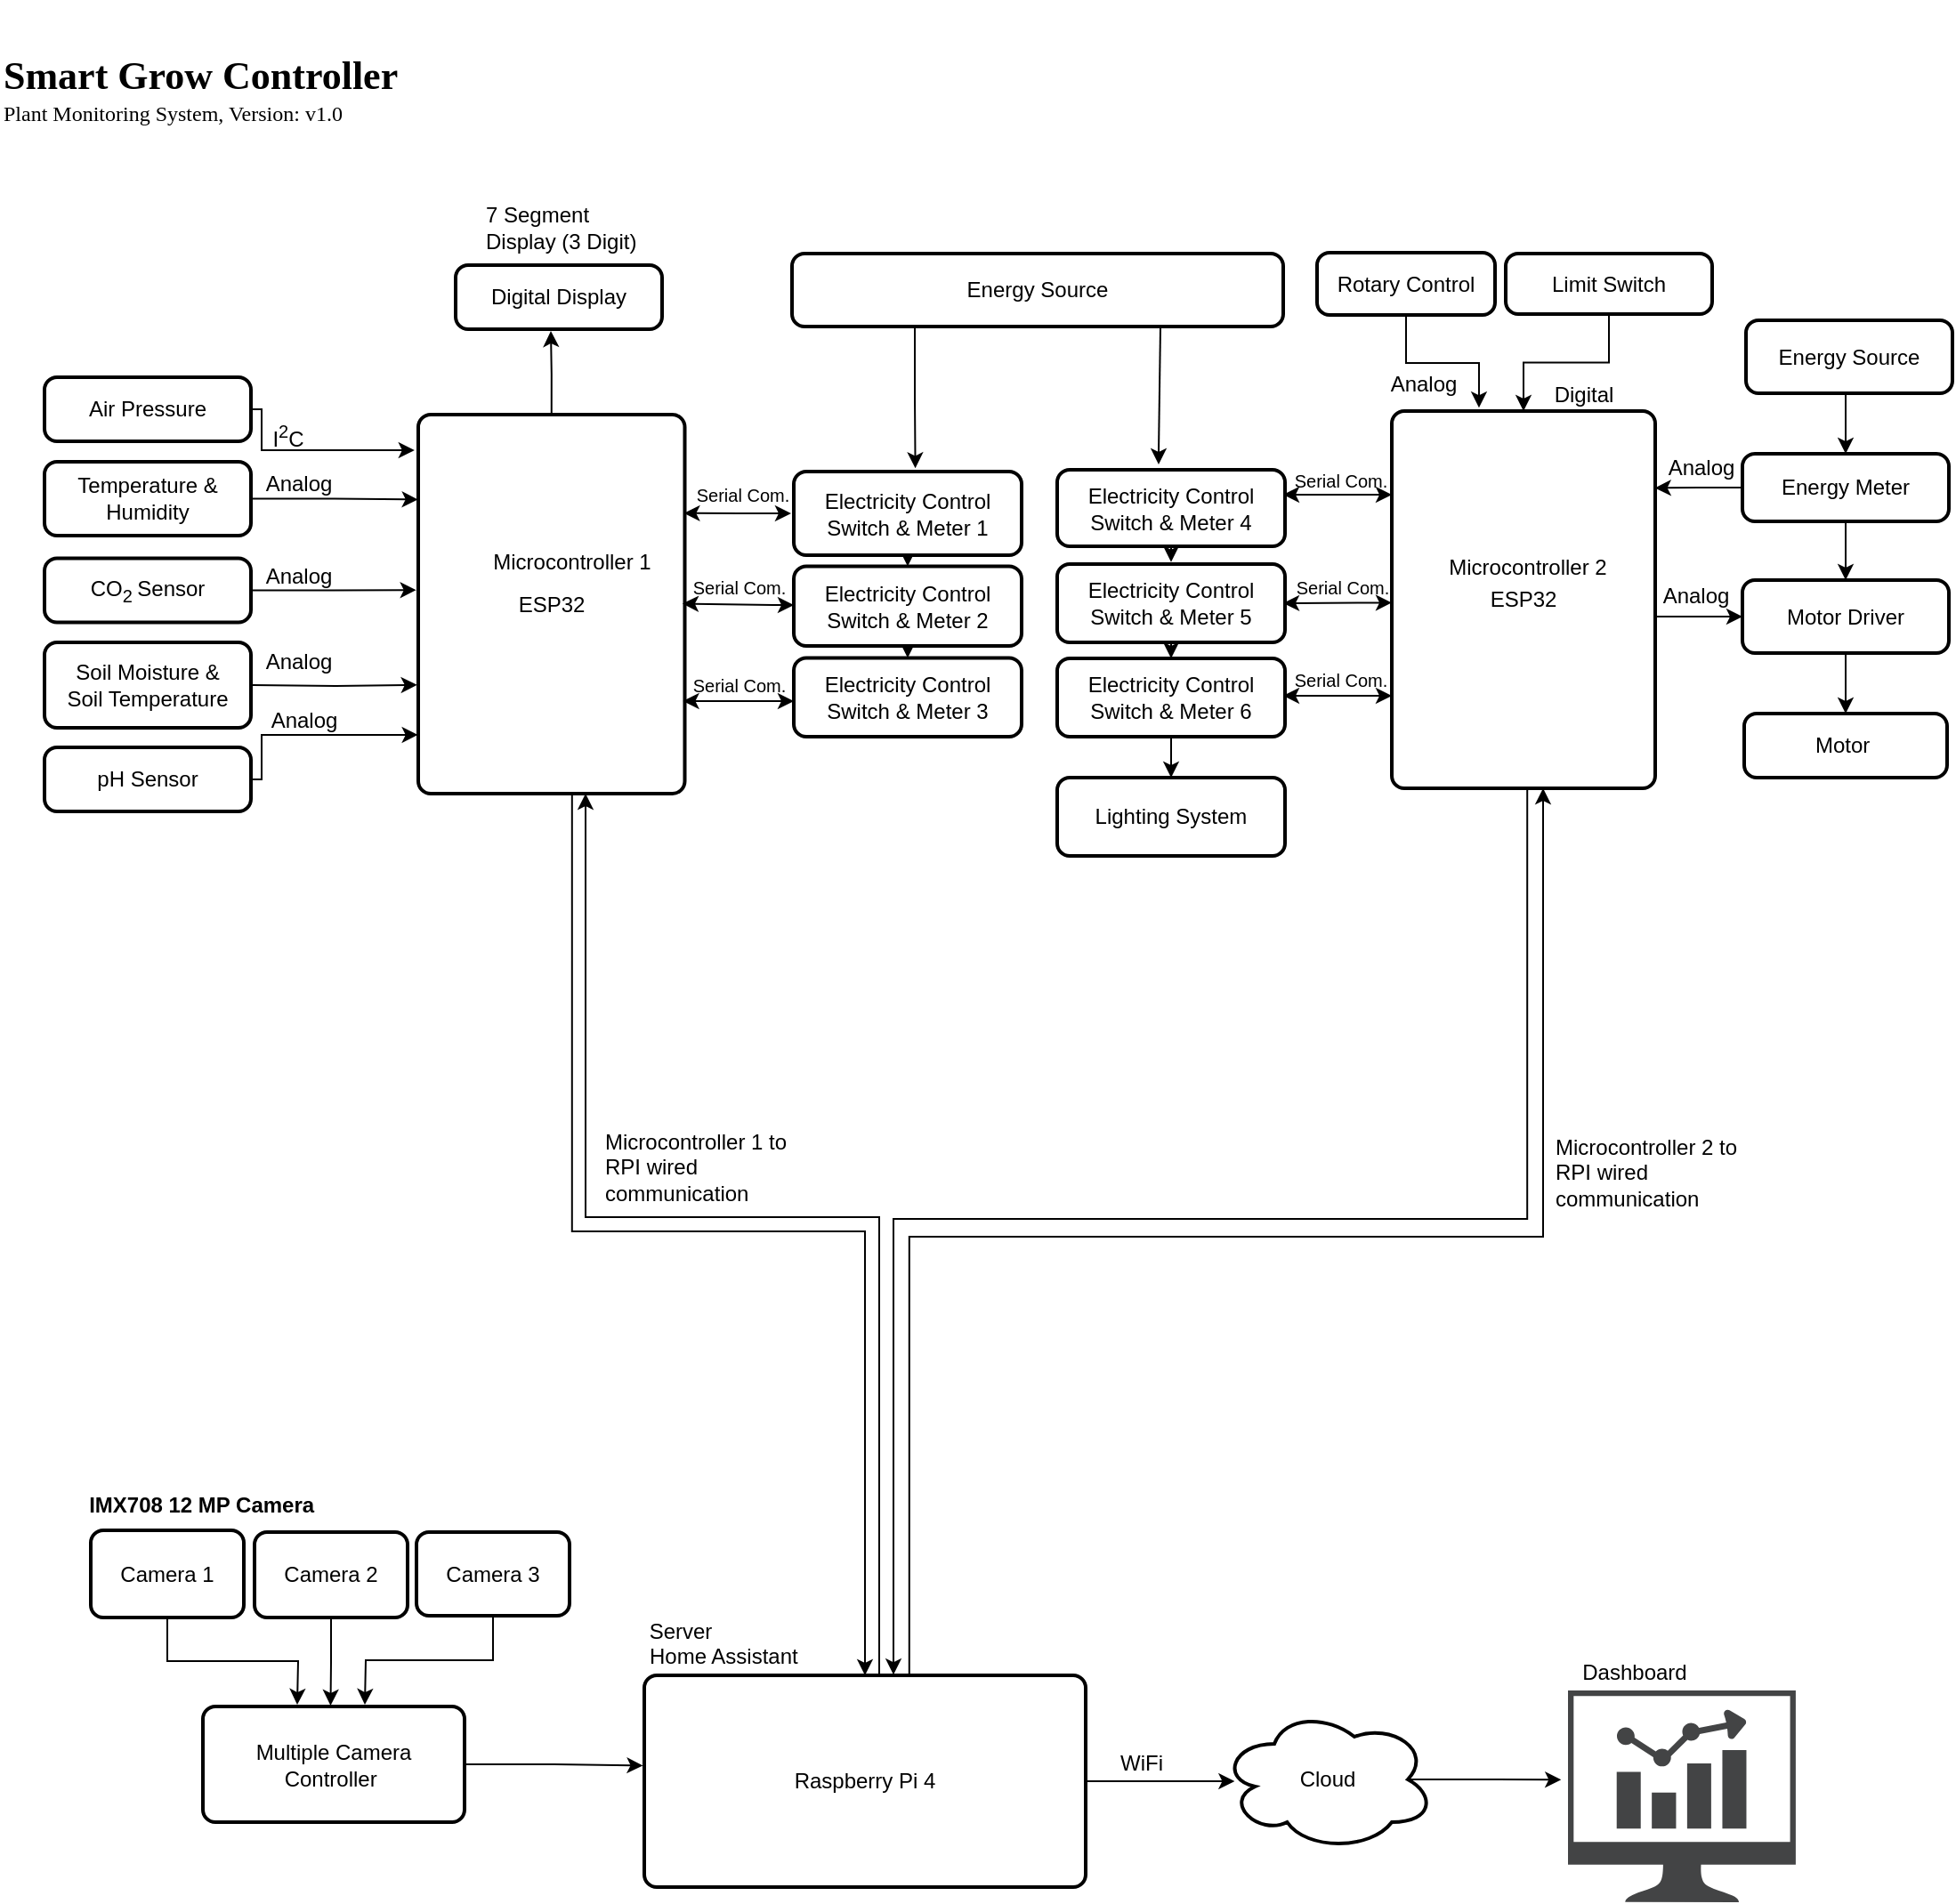 <mxfile version="22.1.21" type="device" pages="2">
  <diagram name="Page-1" id="3pZ38txil8oSTNIGBTkw">
    <mxGraphModel dx="866" dy="454" grid="0" gridSize="10" guides="1" tooltips="1" connect="1" arrows="1" fold="1" page="1" pageScale="1" pageWidth="1169" pageHeight="827" math="0" shadow="0">
      <root>
        <mxCell id="0" />
        <mxCell id="1" parent="0" />
        <mxCell id="rFjTU0MIjuArIsRoF-h4-2" value="&lt;p&gt;&lt;b&gt;&lt;font style=&quot;font-size: 22px;&quot;&gt;Smart Grow Controller&lt;/font&gt;&lt;br&gt;&lt;/b&gt;Plant Monitoring System, Version: v1.0&lt;/p&gt;" style="text;html=1;strokeColor=none;fillColor=none;align=left;verticalAlign=middle;whiteSpace=wrap;rounded=0;fontFamily=Verdana;" parent="1" vertex="1">
          <mxGeometry x="17" y="19" width="370" height="99" as="geometry" />
        </mxCell>
        <mxCell id="rFjTU0MIjuArIsRoF-h4-5" value="" style="sketch=0;pointerEvents=1;shadow=0;dashed=0;html=1;strokeColor=none;fillColor=#434445;aspect=fixed;labelPosition=center;verticalLabelPosition=bottom;verticalAlign=top;align=center;outlineConnect=0;shape=mxgraph.vvd.nsx_dashboard;" parent="1" vertex="1">
          <mxGeometry x="898" y="969" width="127.95" height="119" as="geometry" />
        </mxCell>
        <mxCell id="rFjTU0MIjuArIsRoF-h4-10" value="Dashboard" style="text;html=1;strokeColor=none;fillColor=none;align=center;verticalAlign=middle;whiteSpace=wrap;rounded=0;fontStyle=0" parent="1" vertex="1">
          <mxGeometry x="887" y="944" width="97" height="30" as="geometry" />
        </mxCell>
        <mxCell id="JThPRsLybrjbALJcfgjY-14" style="edgeStyle=orthogonalEdgeStyle;rounded=0;orthogonalLoop=1;jettySize=auto;html=1;exitX=0.5;exitY=0;exitDx=0;exitDy=0;" parent="1" source="rFjTU0MIjuArIsRoF-h4-16" edge="1">
          <mxGeometry relative="1" as="geometry">
            <mxPoint x="326.5" y="205" as="targetPoint" />
          </mxGeometry>
        </mxCell>
        <mxCell id="JThPRsLybrjbALJcfgjY-94" style="edgeStyle=orthogonalEdgeStyle;rounded=0;orthogonalLoop=1;jettySize=auto;html=1;exitX=0.577;exitY=1.004;exitDx=0;exitDy=0;entryX=0.5;entryY=0;entryDx=0;entryDy=0;startArrow=none;startFill=0;exitPerimeter=0;" parent="1" source="rFjTU0MIjuArIsRoF-h4-16" target="JThPRsLybrjbALJcfgjY-91" edge="1">
          <mxGeometry relative="1" as="geometry">
            <Array as="points">
              <mxPoint x="338" y="711" />
              <mxPoint x="503" y="711" />
            </Array>
          </mxGeometry>
        </mxCell>
        <mxCell id="rFjTU0MIjuArIsRoF-h4-16" value="ESP32" style="rounded=1;whiteSpace=wrap;html=1;absoluteArcSize=1;arcSize=14;strokeWidth=2;" parent="1" vertex="1">
          <mxGeometry x="252" y="252" width="149.75" height="213" as="geometry" />
        </mxCell>
        <mxCell id="JThPRsLybrjbALJcfgjY-31" style="edgeStyle=orthogonalEdgeStyle;rounded=0;orthogonalLoop=1;jettySize=auto;html=1;exitX=1;exitY=0.5;exitDx=0;exitDy=0;entryX=0;entryY=0.5;entryDx=0;entryDy=0;" parent="1" source="rFjTU0MIjuArIsRoF-h4-17" target="JThPRsLybrjbALJcfgjY-16" edge="1">
          <mxGeometry relative="1" as="geometry">
            <Array as="points">
              <mxPoint x="891" y="366" />
            </Array>
          </mxGeometry>
        </mxCell>
        <mxCell id="rFjTU0MIjuArIsRoF-h4-17" value="ESP32" style="rounded=1;whiteSpace=wrap;html=1;absoluteArcSize=1;arcSize=14;strokeWidth=2;" parent="1" vertex="1">
          <mxGeometry x="799" y="250" width="148" height="212" as="geometry" />
        </mxCell>
        <mxCell id="rFjTU0MIjuArIsRoF-h4-18" value="Digital Display" style="rounded=1;whiteSpace=wrap;html=1;absoluteArcSize=1;arcSize=14;strokeWidth=2;" parent="1" vertex="1">
          <mxGeometry x="273" y="168" width="116" height="36" as="geometry" />
        </mxCell>
        <mxCell id="rFjTU0MIjuArIsRoF-h4-19" value="Air Pressure" style="rounded=1;whiteSpace=wrap;html=1;absoluteArcSize=1;arcSize=14;strokeWidth=2;" parent="1" vertex="1">
          <mxGeometry x="42" y="231" width="116" height="36" as="geometry" />
        </mxCell>
        <mxCell id="rFjTU0MIjuArIsRoF-h4-20" value="Temperature &amp;amp;&lt;br&gt;Humidity" style="rounded=1;whiteSpace=wrap;html=1;absoluteArcSize=1;arcSize=14;strokeWidth=2;" parent="1" vertex="1">
          <mxGeometry x="42" y="278.5" width="116" height="41.5" as="geometry" />
        </mxCell>
        <mxCell id="JThPRsLybrjbALJcfgjY-3" style="edgeStyle=orthogonalEdgeStyle;rounded=0;orthogonalLoop=1;jettySize=auto;html=1;exitX=1;exitY=0.5;exitDx=0;exitDy=0;" parent="1" source="rFjTU0MIjuArIsRoF-h4-22" edge="1">
          <mxGeometry relative="1" as="geometry">
            <mxPoint x="250.857" y="350.571" as="targetPoint" />
          </mxGeometry>
        </mxCell>
        <mxCell id="rFjTU0MIjuArIsRoF-h4-22" value="CO&lt;sub&gt;2 &lt;/sub&gt;Sensor" style="rounded=1;whiteSpace=wrap;html=1;absoluteArcSize=1;arcSize=14;strokeWidth=2;" parent="1" vertex="1">
          <mxGeometry x="42" y="332.75" width="116" height="36" as="geometry" />
        </mxCell>
        <mxCell id="rFjTU0MIjuArIsRoF-h4-23" value="Soil Moisture &amp;amp;&lt;br&gt;Soil Temperature" style="rounded=1;whiteSpace=wrap;html=1;absoluteArcSize=1;arcSize=14;strokeWidth=2;" parent="1" vertex="1">
          <mxGeometry x="42" y="380" width="116" height="48" as="geometry" />
        </mxCell>
        <mxCell id="rFjTU0MIjuArIsRoF-h4-24" value="pH Sensor" style="rounded=1;whiteSpace=wrap;html=1;absoluteArcSize=1;arcSize=14;strokeWidth=2;" parent="1" vertex="1">
          <mxGeometry x="42" y="439" width="116" height="36" as="geometry" />
        </mxCell>
        <mxCell id="JThPRsLybrjbALJcfgjY-2" style="edgeStyle=orthogonalEdgeStyle;rounded=0;orthogonalLoop=1;jettySize=auto;html=1;exitX=1;exitY=0.5;exitDx=0;exitDy=0;entryX=-0.011;entryY=0.713;entryDx=0;entryDy=0;entryPerimeter=0;" parent="1" edge="1">
          <mxGeometry relative="1" as="geometry">
            <mxPoint x="159" y="404" as="sourcePoint" />
            <mxPoint x="251.353" y="403.869" as="targetPoint" />
          </mxGeometry>
        </mxCell>
        <mxCell id="JThPRsLybrjbALJcfgjY-4" style="edgeStyle=orthogonalEdgeStyle;rounded=0;orthogonalLoop=1;jettySize=auto;html=1;entryX=-0.001;entryY=0.224;entryDx=0;entryDy=0;entryPerimeter=0;" parent="1" source="rFjTU0MIjuArIsRoF-h4-20" target="rFjTU0MIjuArIsRoF-h4-16" edge="1">
          <mxGeometry relative="1" as="geometry" />
        </mxCell>
        <mxCell id="JThPRsLybrjbALJcfgjY-6" style="edgeStyle=orthogonalEdgeStyle;rounded=0;orthogonalLoop=1;jettySize=auto;html=1;exitX=1;exitY=0.5;exitDx=0;exitDy=0;entryX=-0.001;entryY=0.845;entryDx=0;entryDy=0;entryPerimeter=0;" parent="1" source="rFjTU0MIjuArIsRoF-h4-24" target="rFjTU0MIjuArIsRoF-h4-16" edge="1">
          <mxGeometry relative="1" as="geometry">
            <Array as="points">
              <mxPoint x="164" y="457" />
              <mxPoint x="164" y="432" />
            </Array>
          </mxGeometry>
        </mxCell>
        <mxCell id="JThPRsLybrjbALJcfgjY-7" style="edgeStyle=orthogonalEdgeStyle;rounded=0;orthogonalLoop=1;jettySize=auto;html=1;exitX=1;exitY=0.5;exitDx=0;exitDy=0;entryX=-0.014;entryY=0.094;entryDx=0;entryDy=0;entryPerimeter=0;" parent="1" source="rFjTU0MIjuArIsRoF-h4-19" target="rFjTU0MIjuArIsRoF-h4-16" edge="1">
          <mxGeometry relative="1" as="geometry">
            <Array as="points">
              <mxPoint x="164" y="249" />
              <mxPoint x="164" y="272" />
            </Array>
          </mxGeometry>
        </mxCell>
        <mxCell id="JThPRsLybrjbALJcfgjY-8" value="Analog" style="text;html=1;strokeColor=none;fillColor=none;align=center;verticalAlign=middle;whiteSpace=wrap;rounded=0;" parent="1" vertex="1">
          <mxGeometry x="158" y="409" width="60" height="30" as="geometry" />
        </mxCell>
        <mxCell id="JThPRsLybrjbALJcfgjY-9" value="Analog" style="text;html=1;strokeColor=none;fillColor=none;align=center;verticalAlign=middle;whiteSpace=wrap;rounded=0;" parent="1" vertex="1">
          <mxGeometry x="155" y="328" width="60" height="30" as="geometry" />
        </mxCell>
        <mxCell id="JThPRsLybrjbALJcfgjY-10" value="Analog" style="text;html=1;strokeColor=none;fillColor=none;align=center;verticalAlign=middle;whiteSpace=wrap;rounded=0;" parent="1" vertex="1">
          <mxGeometry x="155" y="376" width="60" height="30" as="geometry" />
        </mxCell>
        <mxCell id="JThPRsLybrjbALJcfgjY-11" value="Analog" style="text;html=1;strokeColor=none;fillColor=none;align=center;verticalAlign=middle;whiteSpace=wrap;rounded=0;" parent="1" vertex="1">
          <mxGeometry x="155" y="276" width="60" height="30" as="geometry" />
        </mxCell>
        <mxCell id="JThPRsLybrjbALJcfgjY-12" value="I&lt;sup&gt;2&lt;/sup&gt;C" style="text;html=1;strokeColor=none;fillColor=none;align=center;verticalAlign=middle;whiteSpace=wrap;rounded=0;" parent="1" vertex="1">
          <mxGeometry x="149" y="248.5" width="60" height="30" as="geometry" />
        </mxCell>
        <mxCell id="JThPRsLybrjbALJcfgjY-13" value="7 Segment Display (3 Digit)" style="text;html=1;strokeColor=none;fillColor=none;align=left;verticalAlign=middle;whiteSpace=wrap;rounded=0;" parent="1" vertex="1">
          <mxGeometry x="288" y="132" width="93" height="30" as="geometry" />
        </mxCell>
        <mxCell id="JThPRsLybrjbALJcfgjY-28" style="edgeStyle=orthogonalEdgeStyle;rounded=0;orthogonalLoop=1;jettySize=auto;html=1;exitX=0.5;exitY=1;exitDx=0;exitDy=0;entryX=0.5;entryY=0;entryDx=0;entryDy=0;" parent="1" source="JThPRsLybrjbALJcfgjY-15" target="JThPRsLybrjbALJcfgjY-16" edge="1">
          <mxGeometry relative="1" as="geometry" />
        </mxCell>
        <mxCell id="JThPRsLybrjbALJcfgjY-15" value="Energy Meter" style="rounded=1;whiteSpace=wrap;html=1;absoluteArcSize=1;arcSize=14;strokeWidth=2;" parent="1" vertex="1">
          <mxGeometry x="996" y="274" width="116" height="38" as="geometry" />
        </mxCell>
        <mxCell id="JThPRsLybrjbALJcfgjY-29" style="edgeStyle=orthogonalEdgeStyle;rounded=0;orthogonalLoop=1;jettySize=auto;html=1;exitX=0.5;exitY=1;exitDx=0;exitDy=0;entryX=0.5;entryY=0;entryDx=0;entryDy=0;" parent="1" source="JThPRsLybrjbALJcfgjY-16" target="JThPRsLybrjbALJcfgjY-26" edge="1">
          <mxGeometry relative="1" as="geometry" />
        </mxCell>
        <mxCell id="JThPRsLybrjbALJcfgjY-16" value="Motor Driver" style="rounded=1;whiteSpace=wrap;html=1;absoluteArcSize=1;arcSize=14;strokeWidth=2;" parent="1" vertex="1">
          <mxGeometry x="996" y="345" width="116" height="41" as="geometry" />
        </mxCell>
        <mxCell id="JThPRsLybrjbALJcfgjY-17" value="Rotary Control" style="rounded=1;whiteSpace=wrap;html=1;absoluteArcSize=1;arcSize=14;strokeWidth=2;" parent="1" vertex="1">
          <mxGeometry x="757" y="161" width="100" height="35" as="geometry" />
        </mxCell>
        <mxCell id="JThPRsLybrjbALJcfgjY-27" style="edgeStyle=orthogonalEdgeStyle;rounded=0;orthogonalLoop=1;jettySize=auto;html=1;exitX=0.5;exitY=1;exitDx=0;exitDy=0;entryX=0.5;entryY=0;entryDx=0;entryDy=0;" parent="1" source="JThPRsLybrjbALJcfgjY-23" target="JThPRsLybrjbALJcfgjY-15" edge="1">
          <mxGeometry relative="1" as="geometry" />
        </mxCell>
        <mxCell id="JThPRsLybrjbALJcfgjY-23" value="Energy Source" style="rounded=1;whiteSpace=wrap;html=1;absoluteArcSize=1;arcSize=14;strokeWidth=2;" parent="1" vertex="1">
          <mxGeometry x="998" y="199" width="116" height="41" as="geometry" />
        </mxCell>
        <mxCell id="JThPRsLybrjbALJcfgjY-32" style="edgeStyle=orthogonalEdgeStyle;rounded=0;orthogonalLoop=1;jettySize=auto;html=1;exitX=0.5;exitY=1;exitDx=0;exitDy=0;entryX=0.5;entryY=0;entryDx=0;entryDy=0;" parent="1" source="JThPRsLybrjbALJcfgjY-24" target="rFjTU0MIjuArIsRoF-h4-17" edge="1">
          <mxGeometry relative="1" as="geometry" />
        </mxCell>
        <mxCell id="JThPRsLybrjbALJcfgjY-24" value="Limit Switch" style="rounded=1;whiteSpace=wrap;html=1;absoluteArcSize=1;arcSize=14;strokeWidth=2;" parent="1" vertex="1">
          <mxGeometry x="863" y="161.5" width="116" height="34" as="geometry" />
        </mxCell>
        <mxCell id="JThPRsLybrjbALJcfgjY-26" value="Motor&amp;nbsp;" style="rounded=1;whiteSpace=wrap;html=1;absoluteArcSize=1;arcSize=14;strokeWidth=2;" parent="1" vertex="1">
          <mxGeometry x="997" y="420" width="114" height="36" as="geometry" />
        </mxCell>
        <mxCell id="JThPRsLybrjbALJcfgjY-30" style="edgeStyle=orthogonalEdgeStyle;rounded=0;orthogonalLoop=1;jettySize=auto;html=1;exitX=0;exitY=0.5;exitDx=0;exitDy=0;entryX=0.999;entryY=0.204;entryDx=0;entryDy=0;entryPerimeter=0;" parent="1" source="JThPRsLybrjbALJcfgjY-15" target="rFjTU0MIjuArIsRoF-h4-17" edge="1">
          <mxGeometry relative="1" as="geometry" />
        </mxCell>
        <mxCell id="5zKi9bd_GT5U2lkYzavv-27" style="edgeStyle=orthogonalEdgeStyle;rounded=0;orthogonalLoop=1;jettySize=auto;html=1;exitX=0.5;exitY=1;exitDx=0;exitDy=0;entryX=0.5;entryY=0;entryDx=0;entryDy=0;" parent="1" source="JThPRsLybrjbALJcfgjY-35" target="JThPRsLybrjbALJcfgjY-74" edge="1">
          <mxGeometry relative="1" as="geometry" />
        </mxCell>
        <mxCell id="JThPRsLybrjbALJcfgjY-35" value="Electricity Control Switch &amp;amp; Meter 5" style="rounded=1;whiteSpace=wrap;html=1;absoluteArcSize=1;arcSize=14;strokeWidth=2;" parent="1" vertex="1">
          <mxGeometry x="611" y="336" width="128" height="44" as="geometry" />
        </mxCell>
        <mxCell id="JThPRsLybrjbALJcfgjY-83" style="edgeStyle=orthogonalEdgeStyle;rounded=0;orthogonalLoop=1;jettySize=auto;html=1;exitX=0.5;exitY=1;exitDx=0;exitDy=0;entryX=0.5;entryY=0;entryDx=0;entryDy=0;" parent="1" source="JThPRsLybrjbALJcfgjY-36" target="JThPRsLybrjbALJcfgjY-37" edge="1">
          <mxGeometry relative="1" as="geometry" />
        </mxCell>
        <mxCell id="JThPRsLybrjbALJcfgjY-36" value="Electricity Control Switch &amp;amp; Meter 1" style="rounded=1;whiteSpace=wrap;html=1;absoluteArcSize=1;arcSize=14;strokeWidth=2;" parent="1" vertex="1">
          <mxGeometry x="463" y="284" width="128" height="47" as="geometry" />
        </mxCell>
        <mxCell id="JThPRsLybrjbALJcfgjY-84" style="edgeStyle=orthogonalEdgeStyle;rounded=0;orthogonalLoop=1;jettySize=auto;html=1;exitX=0.5;exitY=1;exitDx=0;exitDy=0;entryX=0.5;entryY=0;entryDx=0;entryDy=0;" parent="1" source="JThPRsLybrjbALJcfgjY-37" target="JThPRsLybrjbALJcfgjY-38" edge="1">
          <mxGeometry relative="1" as="geometry" />
        </mxCell>
        <mxCell id="JThPRsLybrjbALJcfgjY-37" value="Electricity Control Switch &amp;amp; Meter 2" style="rounded=1;whiteSpace=wrap;html=1;absoluteArcSize=1;arcSize=14;strokeWidth=2;" parent="1" vertex="1">
          <mxGeometry x="463" y="337.25" width="128" height="44.75" as="geometry" />
        </mxCell>
        <mxCell id="JThPRsLybrjbALJcfgjY-38" value="Electricity Control Switch &amp;amp; Meter 3" style="rounded=1;whiteSpace=wrap;html=1;absoluteArcSize=1;arcSize=14;strokeWidth=2;" parent="1" vertex="1">
          <mxGeometry x="463" y="388.75" width="128" height="44.25" as="geometry" />
        </mxCell>
        <mxCell id="5zKi9bd_GT5U2lkYzavv-26" style="edgeStyle=orthogonalEdgeStyle;rounded=0;orthogonalLoop=1;jettySize=auto;html=1;exitX=0.5;exitY=1;exitDx=0;exitDy=0;" parent="1" source="JThPRsLybrjbALJcfgjY-39" edge="1">
          <mxGeometry relative="1" as="geometry">
            <mxPoint x="675" y="334.833" as="targetPoint" />
          </mxGeometry>
        </mxCell>
        <mxCell id="JThPRsLybrjbALJcfgjY-39" value="Electricity Control Switch &amp;amp; Meter 4" style="rounded=1;whiteSpace=wrap;html=1;absoluteArcSize=1;arcSize=14;strokeWidth=2;" parent="1" vertex="1">
          <mxGeometry x="611" y="283" width="128" height="43" as="geometry" />
        </mxCell>
        <mxCell id="JThPRsLybrjbALJcfgjY-46" style="edgeStyle=orthogonalEdgeStyle;rounded=0;orthogonalLoop=1;jettySize=auto;html=1;exitX=-0.012;exitY=0.5;exitDx=0;exitDy=0;entryX=1.003;entryY=0.016;entryDx=0;entryDy=0;entryPerimeter=0;startArrow=classic;startFill=1;exitPerimeter=0;" parent="1" source="JThPRsLybrjbALJcfgjY-36" edge="1">
          <mxGeometry relative="1" as="geometry">
            <mxPoint x="469" y="307.5" as="sourcePoint" />
            <mxPoint x="401.199" y="307.408" as="targetPoint" />
            <Array as="points" />
          </mxGeometry>
        </mxCell>
        <mxCell id="JThPRsLybrjbALJcfgjY-54" value="Camera 1" style="rounded=1;whiteSpace=wrap;html=1;absoluteArcSize=1;arcSize=14;strokeWidth=2;" parent="1" vertex="1">
          <mxGeometry x="68" y="879" width="86" height="49" as="geometry" />
        </mxCell>
        <mxCell id="JThPRsLybrjbALJcfgjY-58" value="Camera 2" style="rounded=1;whiteSpace=wrap;html=1;absoluteArcSize=1;arcSize=14;strokeWidth=2;" parent="1" vertex="1">
          <mxGeometry x="160" y="880" width="86" height="48" as="geometry" />
        </mxCell>
        <mxCell id="JThPRsLybrjbALJcfgjY-59" value="Camera 3" style="rounded=1;whiteSpace=wrap;html=1;absoluteArcSize=1;arcSize=14;strokeWidth=2;" parent="1" vertex="1">
          <mxGeometry x="251" y="880" width="86" height="47" as="geometry" />
        </mxCell>
        <mxCell id="JThPRsLybrjbALJcfgjY-60" value="Multiple Camera Controller&amp;nbsp;" style="rounded=1;whiteSpace=wrap;html=1;absoluteArcSize=1;arcSize=14;strokeWidth=2;" parent="1" vertex="1">
          <mxGeometry x="131" y="978" width="147" height="65" as="geometry" />
        </mxCell>
        <mxCell id="JThPRsLybrjbALJcfgjY-64" style="edgeStyle=orthogonalEdgeStyle;rounded=0;orthogonalLoop=1;jettySize=auto;html=1;exitX=0.5;exitY=1;exitDx=0;exitDy=0;" parent="1" source="JThPRsLybrjbALJcfgjY-54" edge="1">
          <mxGeometry relative="1" as="geometry">
            <mxPoint x="184" y="977" as="targetPoint" />
          </mxGeometry>
        </mxCell>
        <mxCell id="JThPRsLybrjbALJcfgjY-65" style="edgeStyle=orthogonalEdgeStyle;rounded=0;orthogonalLoop=1;jettySize=auto;html=1;exitX=0.5;exitY=1;exitDx=0;exitDy=0;entryX=0.488;entryY=-0.008;entryDx=0;entryDy=0;entryPerimeter=0;" parent="1" source="JThPRsLybrjbALJcfgjY-58" target="JThPRsLybrjbALJcfgjY-60" edge="1">
          <mxGeometry relative="1" as="geometry">
            <mxPoint x="203" y="974" as="targetPoint" />
          </mxGeometry>
        </mxCell>
        <mxCell id="JThPRsLybrjbALJcfgjY-66" style="edgeStyle=orthogonalEdgeStyle;rounded=0;orthogonalLoop=1;jettySize=auto;html=1;exitX=0.5;exitY=1;exitDx=0;exitDy=0;" parent="1" source="JThPRsLybrjbALJcfgjY-59" edge="1">
          <mxGeometry relative="1" as="geometry">
            <mxPoint x="222" y="977" as="targetPoint" />
          </mxGeometry>
        </mxCell>
        <mxCell id="JThPRsLybrjbALJcfgjY-69" value="Analog" style="text;html=1;strokeColor=none;fillColor=none;align=center;verticalAlign=middle;whiteSpace=wrap;rounded=0;" parent="1" vertex="1">
          <mxGeometry x="787" y="220" width="60" height="30" as="geometry" />
        </mxCell>
        <mxCell id="JThPRsLybrjbALJcfgjY-71" value="Digital" style="text;html=1;strokeColor=none;fillColor=none;align=center;verticalAlign=middle;whiteSpace=wrap;rounded=0;" parent="1" vertex="1">
          <mxGeometry x="877" y="226" width="60" height="30" as="geometry" />
        </mxCell>
        <mxCell id="JThPRsLybrjbALJcfgjY-72" value="Analog" style="text;html=1;strokeColor=none;fillColor=none;align=center;verticalAlign=middle;whiteSpace=wrap;rounded=0;" parent="1" vertex="1">
          <mxGeometry x="943.45" y="267" width="60" height="30" as="geometry" />
        </mxCell>
        <mxCell id="JThPRsLybrjbALJcfgjY-73" value="Analog" style="text;html=1;strokeColor=none;fillColor=none;align=center;verticalAlign=middle;whiteSpace=wrap;rounded=0;" parent="1" vertex="1">
          <mxGeometry x="940" y="338.75" width="60" height="30" as="geometry" />
        </mxCell>
        <mxCell id="5zKi9bd_GT5U2lkYzavv-19" style="edgeStyle=orthogonalEdgeStyle;rounded=0;orthogonalLoop=1;jettySize=auto;html=1;exitX=0.5;exitY=1;exitDx=0;exitDy=0;entryX=0.5;entryY=0;entryDx=0;entryDy=0;" parent="1" source="JThPRsLybrjbALJcfgjY-74" target="JThPRsLybrjbALJcfgjY-75" edge="1">
          <mxGeometry relative="1" as="geometry" />
        </mxCell>
        <mxCell id="JThPRsLybrjbALJcfgjY-74" value="Electricity Control Switch &amp;amp; Meter 6" style="rounded=1;whiteSpace=wrap;html=1;absoluteArcSize=1;arcSize=14;strokeWidth=2;" parent="1" vertex="1">
          <mxGeometry x="611" y="389" width="128" height="44" as="geometry" />
        </mxCell>
        <mxCell id="JThPRsLybrjbALJcfgjY-75" value="Lighting System" style="rounded=1;whiteSpace=wrap;html=1;absoluteArcSize=1;arcSize=14;strokeWidth=2;" parent="1" vertex="1">
          <mxGeometry x="611" y="456" width="128" height="44" as="geometry" />
        </mxCell>
        <mxCell id="5zKi9bd_GT5U2lkYzavv-36" style="edgeStyle=orthogonalEdgeStyle;rounded=0;orthogonalLoop=1;jettySize=auto;html=1;exitX=0.25;exitY=1;exitDx=0;exitDy=0;" parent="1" source="JThPRsLybrjbALJcfgjY-80" edge="1">
          <mxGeometry relative="1" as="geometry">
            <mxPoint x="531.286" y="282.143" as="targetPoint" />
          </mxGeometry>
        </mxCell>
        <mxCell id="JThPRsLybrjbALJcfgjY-80" value="Energy Source" style="rounded=1;whiteSpace=wrap;html=1;absoluteArcSize=1;arcSize=14;strokeWidth=2;" parent="1" vertex="1">
          <mxGeometry x="462" y="161.5" width="276" height="41" as="geometry" />
        </mxCell>
        <mxCell id="JThPRsLybrjbALJcfgjY-91" value="Raspberry Pi 4" style="rounded=1;whiteSpace=wrap;html=1;absoluteArcSize=1;arcSize=14;strokeWidth=2;" parent="1" vertex="1">
          <mxGeometry x="379" y="960.5" width="248" height="119" as="geometry" />
        </mxCell>
        <mxCell id="JThPRsLybrjbALJcfgjY-102" style="edgeStyle=orthogonalEdgeStyle;rounded=0;orthogonalLoop=1;jettySize=auto;html=1;exitX=0.875;exitY=0.5;exitDx=0;exitDy=0;exitPerimeter=0;" parent="1" source="JThPRsLybrjbALJcfgjY-92" edge="1">
          <mxGeometry relative="1" as="geometry">
            <mxPoint x="894.13" y="1019.174" as="targetPoint" />
          </mxGeometry>
        </mxCell>
        <mxCell id="JThPRsLybrjbALJcfgjY-92" value="Cloud" style="ellipse;shape=cloud;whiteSpace=wrap;html=1;strokeWidth=2;" parent="1" vertex="1">
          <mxGeometry x="703" y="979" width="120" height="80" as="geometry" />
        </mxCell>
        <mxCell id="JThPRsLybrjbALJcfgjY-95" style="edgeStyle=orthogonalEdgeStyle;rounded=0;orthogonalLoop=1;jettySize=auto;html=1;exitX=0.5;exitY=1;exitDx=0;exitDy=0;entryX=0.556;entryY=0.005;entryDx=0;entryDy=0;entryPerimeter=0;startArrow=classic;startFill=1;endArrow=none;endFill=0;" parent="1" edge="1">
          <mxGeometry relative="1" as="geometry">
            <mxPoint x="884" y="462" as="sourcePoint" />
            <mxPoint x="527.888" y="961.095" as="targetPoint" />
            <Array as="points">
              <mxPoint x="884" y="714" />
              <mxPoint x="528" y="714" />
            </Array>
          </mxGeometry>
        </mxCell>
        <mxCell id="JThPRsLybrjbALJcfgjY-101" style="edgeStyle=orthogonalEdgeStyle;rounded=0;orthogonalLoop=1;jettySize=auto;html=1;exitX=1;exitY=0.5;exitDx=0;exitDy=0;entryX=0.064;entryY=0.513;entryDx=0;entryDy=0;entryPerimeter=0;" parent="1" source="JThPRsLybrjbALJcfgjY-91" target="JThPRsLybrjbALJcfgjY-92" edge="1">
          <mxGeometry relative="1" as="geometry" />
        </mxCell>
        <mxCell id="JThPRsLybrjbALJcfgjY-103" value="Server" style="text;html=1;strokeColor=none;fillColor=none;align=center;verticalAlign=middle;whiteSpace=wrap;rounded=0;fontStyle=0" parent="1" vertex="1">
          <mxGeometry x="361" y="921" width="77" height="30" as="geometry" />
        </mxCell>
        <mxCell id="JThPRsLybrjbALJcfgjY-104" value="WiFi" style="text;html=1;strokeColor=none;fillColor=none;align=center;verticalAlign=middle;whiteSpace=wrap;rounded=0;fontStyle=0" parent="1" vertex="1">
          <mxGeometry x="620" y="995" width="77" height="30" as="geometry" />
        </mxCell>
        <mxCell id="JThPRsLybrjbALJcfgjY-105" value="Home Assistant" style="text;html=1;strokeColor=none;fillColor=none;align=left;verticalAlign=middle;whiteSpace=wrap;rounded=0;fontStyle=0" parent="1" vertex="1">
          <mxGeometry x="380" y="935" width="88" height="30" as="geometry" />
        </mxCell>
        <mxCell id="JThPRsLybrjbALJcfgjY-106" value="Microcontroller 1" style="text;html=1;strokeColor=none;fillColor=none;align=center;verticalAlign=middle;whiteSpace=wrap;rounded=0;" parent="1" vertex="1">
          <mxGeometry x="293" y="320" width="91" height="30" as="geometry" />
        </mxCell>
        <mxCell id="JThPRsLybrjbALJcfgjY-107" value="Microcontroller 2" style="text;html=1;strokeColor=none;fillColor=none;align=center;verticalAlign=middle;whiteSpace=wrap;rounded=0;" parent="1" vertex="1">
          <mxGeometry x="827" y="323" width="97" height="30" as="geometry" />
        </mxCell>
        <mxCell id="JThPRsLybrjbALJcfgjY-108" value="Microcontroller 1 to RPI wired communication" style="text;html=1;strokeColor=none;fillColor=none;align=left;verticalAlign=middle;whiteSpace=wrap;rounded=0;" parent="1" vertex="1">
          <mxGeometry x="355" y="660" width="107" height="30" as="geometry" />
        </mxCell>
        <mxCell id="JThPRsLybrjbALJcfgjY-109" value="Microcontroller 2 to RPI wired communication" style="text;html=1;strokeColor=none;fillColor=none;align=left;verticalAlign=middle;whiteSpace=wrap;rounded=0;" parent="1" vertex="1">
          <mxGeometry x="888.95" y="663" width="114.5" height="30" as="geometry" />
        </mxCell>
        <mxCell id="JThPRsLybrjbALJcfgjY-110" style="edgeStyle=orthogonalEdgeStyle;rounded=0;orthogonalLoop=1;jettySize=auto;html=1;exitX=0.577;exitY=1.004;exitDx=0;exitDy=0;entryX=0.5;entryY=0;entryDx=0;entryDy=0;startArrow=classic;startFill=1;exitPerimeter=0;endArrow=none;endFill=0;" parent="1" edge="1">
          <mxGeometry relative="1" as="geometry">
            <mxPoint x="346" y="465" as="sourcePoint" />
            <mxPoint x="511" y="960" as="targetPoint" />
            <Array as="points">
              <mxPoint x="346" y="703" />
              <mxPoint x="511" y="703" />
            </Array>
          </mxGeometry>
        </mxCell>
        <mxCell id="JThPRsLybrjbALJcfgjY-111" style="edgeStyle=orthogonalEdgeStyle;rounded=0;orthogonalLoop=1;jettySize=auto;html=1;exitX=0.5;exitY=1;exitDx=0;exitDy=0;entryX=0.556;entryY=0.005;entryDx=0;entryDy=0;entryPerimeter=0;startArrow=none;startFill=0;" parent="1" edge="1">
          <mxGeometry relative="1" as="geometry">
            <mxPoint x="875.11" y="461" as="sourcePoint" />
            <mxPoint x="518.998" y="960.095" as="targetPoint" />
            <Array as="points">
              <mxPoint x="875" y="704" />
              <mxPoint x="519" y="704" />
            </Array>
          </mxGeometry>
        </mxCell>
        <mxCell id="5zKi9bd_GT5U2lkYzavv-3" value="Serial Com." style="text;html=1;strokeColor=none;fillColor=none;align=center;verticalAlign=middle;whiteSpace=wrap;rounded=0;fontSize=10;" parent="1" vertex="1">
          <mxGeometry x="399" y="333.75" width="67.25" height="30" as="geometry" />
        </mxCell>
        <mxCell id="5zKi9bd_GT5U2lkYzavv-16" style="edgeStyle=orthogonalEdgeStyle;rounded=0;orthogonalLoop=1;jettySize=auto;html=1;exitX=0.5;exitY=1;exitDx=0;exitDy=0;entryX=0.331;entryY=-0.009;entryDx=0;entryDy=0;entryPerimeter=0;" parent="1" source="JThPRsLybrjbALJcfgjY-17" target="rFjTU0MIjuArIsRoF-h4-17" edge="1">
          <mxGeometry relative="1" as="geometry" />
        </mxCell>
        <mxCell id="5zKi9bd_GT5U2lkYzavv-23" value="Serial Com." style="text;html=1;strokeColor=none;fillColor=none;align=center;verticalAlign=middle;whiteSpace=wrap;rounded=0;fontSize=10;" parent="1" vertex="1">
          <mxGeometry x="399" y="388.75" width="67.25" height="30" as="geometry" />
        </mxCell>
        <mxCell id="5zKi9bd_GT5U2lkYzavv-24" value="Serial Com." style="text;html=1;strokeColor=none;fillColor=none;align=center;verticalAlign=middle;whiteSpace=wrap;rounded=0;fontSize=10;" parent="1" vertex="1">
          <mxGeometry x="400.75" y="282" width="67.25" height="30" as="geometry" />
        </mxCell>
        <mxCell id="5zKi9bd_GT5U2lkYzavv-28" style="edgeStyle=orthogonalEdgeStyle;rounded=0;orthogonalLoop=1;jettySize=auto;html=1;entryX=1.003;entryY=0.016;entryDx=0;entryDy=0;entryPerimeter=0;startArrow=classic;startFill=1;" parent="1" edge="1">
          <mxGeometry relative="1" as="geometry">
            <mxPoint x="463" y="359" as="sourcePoint" />
            <mxPoint x="400.479" y="358.218" as="targetPoint" />
            <Array as="points">
              <mxPoint x="451.28" y="358.81" />
            </Array>
          </mxGeometry>
        </mxCell>
        <mxCell id="5zKi9bd_GT5U2lkYzavv-29" style="edgeStyle=orthogonalEdgeStyle;rounded=0;orthogonalLoop=1;jettySize=auto;html=1;entryX=1.003;entryY=0.016;entryDx=0;entryDy=0;entryPerimeter=0;startArrow=classic;startFill=1;" parent="1" edge="1">
          <mxGeometry relative="1" as="geometry">
            <mxPoint x="463" y="413" as="sourcePoint" />
            <mxPoint x="400.749" y="412.998" as="targetPoint" />
            <Array as="points">
              <mxPoint x="451.55" y="413.59" />
            </Array>
          </mxGeometry>
        </mxCell>
        <mxCell id="5zKi9bd_GT5U2lkYzavv-30" style="edgeStyle=orthogonalEdgeStyle;rounded=0;orthogonalLoop=1;jettySize=auto;html=1;startArrow=classic;startFill=1;" parent="1" edge="1">
          <mxGeometry relative="1" as="geometry">
            <mxPoint x="799" y="297" as="sourcePoint" />
            <mxPoint x="738" y="297" as="targetPoint" />
            <Array as="points">
              <mxPoint x="787.3" y="297.59" />
            </Array>
          </mxGeometry>
        </mxCell>
        <mxCell id="5zKi9bd_GT5U2lkYzavv-31" style="edgeStyle=orthogonalEdgeStyle;rounded=0;orthogonalLoop=1;jettySize=auto;html=1;startArrow=classic;startFill=1;" parent="1" edge="1">
          <mxGeometry relative="1" as="geometry">
            <mxPoint x="799" y="357.72" as="sourcePoint" />
            <mxPoint x="738" y="358" as="targetPoint" />
            <Array as="points">
              <mxPoint x="787.3" y="358.31" />
            </Array>
          </mxGeometry>
        </mxCell>
        <mxCell id="5zKi9bd_GT5U2lkYzavv-32" style="edgeStyle=orthogonalEdgeStyle;rounded=0;orthogonalLoop=1;jettySize=auto;html=1;startArrow=classic;startFill=1;" parent="1" edge="1">
          <mxGeometry relative="1" as="geometry">
            <mxPoint x="799" y="410" as="sourcePoint" />
            <mxPoint x="738" y="410" as="targetPoint" />
            <Array as="points">
              <mxPoint x="787.3" y="410.59" />
            </Array>
          </mxGeometry>
        </mxCell>
        <mxCell id="5zKi9bd_GT5U2lkYzavv-33" value="Serial Com." style="text;html=1;strokeColor=none;fillColor=none;align=center;verticalAlign=middle;whiteSpace=wrap;rounded=0;fontSize=10;" parent="1" vertex="1">
          <mxGeometry x="736.5" y="386" width="67.25" height="30" as="geometry" />
        </mxCell>
        <mxCell id="5zKi9bd_GT5U2lkYzavv-34" value="Serial Com." style="text;html=1;strokeColor=none;fillColor=none;align=center;verticalAlign=middle;whiteSpace=wrap;rounded=0;fontSize=10;" parent="1" vertex="1">
          <mxGeometry x="738" y="333.75" width="67.25" height="30" as="geometry" />
        </mxCell>
        <mxCell id="5zKi9bd_GT5U2lkYzavv-35" value="Serial Com." style="text;html=1;strokeColor=none;fillColor=none;align=center;verticalAlign=middle;whiteSpace=wrap;rounded=0;fontSize=10;" parent="1" vertex="1">
          <mxGeometry x="736.5" y="274" width="67.25" height="30" as="geometry" />
        </mxCell>
        <mxCell id="5zKi9bd_GT5U2lkYzavv-37" style="edgeStyle=orthogonalEdgeStyle;rounded=0;orthogonalLoop=1;jettySize=auto;html=1;exitX=0.75;exitY=1;exitDx=0;exitDy=0;jumpStyle=arc;" parent="1" source="JThPRsLybrjbALJcfgjY-80" edge="1">
          <mxGeometry relative="1" as="geometry">
            <mxPoint x="668" y="280" as="targetPoint" />
            <Array as="points">
              <mxPoint x="669" y="241" />
              <mxPoint x="668" y="241" />
            </Array>
          </mxGeometry>
        </mxCell>
        <mxCell id="5zKi9bd_GT5U2lkYzavv-39" style="edgeStyle=orthogonalEdgeStyle;rounded=0;orthogonalLoop=1;jettySize=auto;html=1;exitX=1;exitY=0.5;exitDx=0;exitDy=0;entryX=-0.003;entryY=0.426;entryDx=0;entryDy=0;entryPerimeter=0;" parent="1" source="JThPRsLybrjbALJcfgjY-60" target="JThPRsLybrjbALJcfgjY-91" edge="1">
          <mxGeometry relative="1" as="geometry" />
        </mxCell>
        <mxCell id="5zKi9bd_GT5U2lkYzavv-45" value="IMX708 12 MP Camera&amp;nbsp;" style="text;html=1;strokeColor=none;fillColor=none;align=center;verticalAlign=middle;whiteSpace=wrap;rounded=0;fontStyle=1" parent="1" vertex="1">
          <mxGeometry x="53" y="850" width="158" height="30" as="geometry" />
        </mxCell>
      </root>
    </mxGraphModel>
  </diagram>
  <diagram name="diagram" id="H0TolP9OM3BsqUcQrPad">
    <mxGraphModel dx="641" dy="336" grid="0" gridSize="10" guides="1" tooltips="1" connect="1" arrows="1" fold="1" page="1" pageScale="1" pageWidth="1169" pageHeight="827" math="0" shadow="0">
      <root>
        <mxCell id="-u4fTHLKWC7R2515Esum-0" />
        <mxCell id="-u4fTHLKWC7R2515Esum-1" parent="-u4fTHLKWC7R2515Esum-0" />
        <mxCell id="-u4fTHLKWC7R2515Esum-2" value="&lt;p&gt;&lt;b&gt;&lt;font style=&quot;font-size: 22px;&quot;&gt;Smart Grow Controller&lt;/font&gt;&lt;br&gt;&lt;/b&gt;Plant Monitoring System, Version: v1.0&lt;/p&gt;" style="text;html=1;strokeColor=none;fillColor=none;align=left;verticalAlign=middle;whiteSpace=wrap;rounded=0;fontFamily=Verdana;" vertex="1" parent="-u4fTHLKWC7R2515Esum-1">
          <mxGeometry x="17" y="19" width="370" height="99" as="geometry" />
        </mxCell>
        <mxCell id="-u4fTHLKWC7R2515Esum-3" value="" style="sketch=0;pointerEvents=1;shadow=0;dashed=0;html=1;strokeColor=none;fillColor=#434445;aspect=fixed;labelPosition=center;verticalLabelPosition=bottom;verticalAlign=top;align=center;outlineConnect=0;shape=mxgraph.vvd.nsx_dashboard;" vertex="1" parent="-u4fTHLKWC7R2515Esum-1">
          <mxGeometry x="628" y="1469" width="127.95" height="119" as="geometry" />
        </mxCell>
        <mxCell id="-u4fTHLKWC7R2515Esum-4" value="Dashboard" style="text;html=1;strokeColor=none;fillColor=none;align=center;verticalAlign=middle;whiteSpace=wrap;rounded=0;fontStyle=1" vertex="1" parent="-u4fTHLKWC7R2515Esum-1">
          <mxGeometry x="610" y="1445" width="97" height="30" as="geometry" />
        </mxCell>
        <mxCell id="-u4fTHLKWC7R2515Esum-5" style="edgeStyle=orthogonalEdgeStyle;rounded=0;orthogonalLoop=1;jettySize=auto;html=1;exitX=0.5;exitY=0;exitDx=0;exitDy=0;" edge="1" parent="-u4fTHLKWC7R2515Esum-1" source="-u4fTHLKWC7R2515Esum-7">
          <mxGeometry relative="1" as="geometry">
            <mxPoint x="298.5" y="889" as="targetPoint" />
          </mxGeometry>
        </mxCell>
        <mxCell id="-u4fTHLKWC7R2515Esum-7" value="ESP32" style="rounded=1;whiteSpace=wrap;html=1;absoluteArcSize=1;arcSize=14;strokeWidth=2;" vertex="1" parent="-u4fTHLKWC7R2515Esum-1">
          <mxGeometry x="224" y="936" width="149.75" height="213" as="geometry" />
        </mxCell>
        <mxCell id="-u4fTHLKWC7R2515Esum-8" style="edgeStyle=orthogonalEdgeStyle;rounded=0;orthogonalLoop=1;jettySize=auto;html=1;exitX=1;exitY=0.5;exitDx=0;exitDy=0;entryX=0;entryY=0.5;entryDx=0;entryDy=0;" edge="1" parent="-u4fTHLKWC7R2515Esum-1" source="-u4fTHLKWC7R2515Esum-9" target="-u4fTHLKWC7R2515Esum-30">
          <mxGeometry relative="1" as="geometry">
            <Array as="points">
              <mxPoint x="799" y="387" />
            </Array>
          </mxGeometry>
        </mxCell>
        <mxCell id="qwwrrxB9FuKeADZUzAXt-49" style="edgeStyle=orthogonalEdgeStyle;rounded=0;orthogonalLoop=1;jettySize=auto;html=1;exitX=0.5;exitY=1;exitDx=0;exitDy=0;entryX=0.5;entryY=0;entryDx=0;entryDy=0;endArrow=none;endFill=0;startArrow=classic;startFill=1;" edge="1" parent="-u4fTHLKWC7R2515Esum-1" source="-u4fTHLKWC7R2515Esum-9" target="-u4fTHLKWC7R2515Esum-64">
          <mxGeometry relative="1" as="geometry" />
        </mxCell>
        <mxCell id="-u4fTHLKWC7R2515Esum-9" value="ESP32" style="rounded=1;whiteSpace=wrap;html=1;absoluteArcSize=1;arcSize=14;strokeWidth=2;" vertex="1" parent="-u4fTHLKWC7R2515Esum-1">
          <mxGeometry x="707" y="271" width="148" height="212" as="geometry" />
        </mxCell>
        <mxCell id="-u4fTHLKWC7R2515Esum-10" value="Digital Display" style="rounded=1;whiteSpace=wrap;html=1;absoluteArcSize=1;arcSize=14;strokeWidth=2;" vertex="1" parent="-u4fTHLKWC7R2515Esum-1">
          <mxGeometry x="245" y="852" width="116" height="36" as="geometry" />
        </mxCell>
        <mxCell id="-u4fTHLKWC7R2515Esum-11" value="BMP388 " style="rounded=1;whiteSpace=wrap;html=1;absoluteArcSize=1;arcSize=14;strokeWidth=2;" vertex="1" parent="-u4fTHLKWC7R2515Esum-1">
          <mxGeometry x="21" y="938" width="111" height="36" as="geometry" />
        </mxCell>
        <mxCell id="qwwrrxB9FuKeADZUzAXt-34" style="edgeStyle=orthogonalEdgeStyle;rounded=0;orthogonalLoop=1;jettySize=auto;html=1;exitX=1;exitY=0.5;exitDx=0;exitDy=0;" edge="1" parent="-u4fTHLKWC7R2515Esum-1" source="-u4fTHLKWC7R2515Esum-14">
          <mxGeometry relative="1" as="geometry">
            <mxPoint x="222.889" y="1001.222" as="targetPoint" />
          </mxGeometry>
        </mxCell>
        <mxCell id="-u4fTHLKWC7R2515Esum-14" value="SCD-41" style="rounded=1;whiteSpace=wrap;html=1;absoluteArcSize=1;arcSize=14;strokeWidth=2;" vertex="1" parent="-u4fTHLKWC7R2515Esum-1">
          <mxGeometry x="20" y="981" width="113" height="40" as="geometry" />
        </mxCell>
        <mxCell id="qwwrrxB9FuKeADZUzAXt-35" style="edgeStyle=orthogonalEdgeStyle;rounded=0;orthogonalLoop=1;jettySize=auto;html=1;exitX=1;exitY=0.5;exitDx=0;exitDy=0;" edge="1" parent="-u4fTHLKWC7R2515Esum-1" source="-u4fTHLKWC7R2515Esum-15">
          <mxGeometry relative="1" as="geometry">
            <mxPoint x="222.889" y="1054" as="targetPoint" />
          </mxGeometry>
        </mxCell>
        <mxCell id="-u4fTHLKWC7R2515Esum-15" value="SEN0308" style="rounded=1;whiteSpace=wrap;html=1;absoluteArcSize=1;arcSize=14;strokeWidth=2;" vertex="1" parent="-u4fTHLKWC7R2515Esum-1">
          <mxGeometry x="20" y="1030" width="113" height="48" as="geometry" />
        </mxCell>
        <mxCell id="qwwrrxB9FuKeADZUzAXt-36" style="edgeStyle=orthogonalEdgeStyle;rounded=0;orthogonalLoop=1;jettySize=auto;html=1;exitX=1;exitY=0.5;exitDx=0;exitDy=0;" edge="1" parent="-u4fTHLKWC7R2515Esum-1" source="-u4fTHLKWC7R2515Esum-16">
          <mxGeometry relative="1" as="geometry">
            <mxPoint x="222.889" y="1110.111" as="targetPoint" />
          </mxGeometry>
        </mxCell>
        <mxCell id="-u4fTHLKWC7R2515Esum-16" value="SEN0161" style="rounded=1;whiteSpace=wrap;html=1;absoluteArcSize=1;arcSize=14;strokeWidth=2;" vertex="1" parent="-u4fTHLKWC7R2515Esum-1">
          <mxGeometry x="22" y="1087" width="110" height="46" as="geometry" />
        </mxCell>
        <mxCell id="-u4fTHLKWC7R2515Esum-21" value="Analog" style="text;html=1;strokeColor=none;fillColor=none;align=center;verticalAlign=middle;whiteSpace=wrap;rounded=0;" vertex="1" parent="-u4fTHLKWC7R2515Esum-1">
          <mxGeometry x="128" y="1087" width="60" height="30" as="geometry" />
        </mxCell>
        <mxCell id="-u4fTHLKWC7R2515Esum-23" value="Analog" style="text;html=1;strokeColor=none;fillColor=none;align=center;verticalAlign=middle;whiteSpace=wrap;rounded=0;" vertex="1" parent="-u4fTHLKWC7R2515Esum-1">
          <mxGeometry x="128" y="1030" width="60" height="30" as="geometry" />
        </mxCell>
        <mxCell id="-u4fTHLKWC7R2515Esum-25" value="I&lt;sup&gt;2&lt;/sup&gt;C" style="text;html=1;strokeColor=none;fillColor=none;align=center;verticalAlign=middle;whiteSpace=wrap;rounded=0;" vertex="1" parent="-u4fTHLKWC7R2515Esum-1">
          <mxGeometry x="119" y="977" width="60" height="30" as="geometry" />
        </mxCell>
        <mxCell id="-u4fTHLKWC7R2515Esum-27" style="edgeStyle=orthogonalEdgeStyle;rounded=0;orthogonalLoop=1;jettySize=auto;html=1;exitX=0.5;exitY=1;exitDx=0;exitDy=0;entryX=0.5;entryY=0;entryDx=0;entryDy=0;" edge="1" parent="-u4fTHLKWC7R2515Esum-1" source="-u4fTHLKWC7R2515Esum-28" target="-u4fTHLKWC7R2515Esum-30">
          <mxGeometry relative="1" as="geometry" />
        </mxCell>
        <mxCell id="-u4fTHLKWC7R2515Esum-28" value="Energy Meter" style="rounded=1;whiteSpace=wrap;html=1;absoluteArcSize=1;arcSize=14;strokeWidth=2;" vertex="1" parent="-u4fTHLKWC7R2515Esum-1">
          <mxGeometry x="920" y="295" width="116" height="38" as="geometry" />
        </mxCell>
        <mxCell id="-u4fTHLKWC7R2515Esum-29" style="edgeStyle=orthogonalEdgeStyle;rounded=0;orthogonalLoop=1;jettySize=auto;html=1;exitX=0.5;exitY=1;exitDx=0;exitDy=0;entryX=0.5;entryY=0;entryDx=0;entryDy=0;" edge="1" parent="-u4fTHLKWC7R2515Esum-1" source="-u4fTHLKWC7R2515Esum-30" target="-u4fTHLKWC7R2515Esum-36">
          <mxGeometry relative="1" as="geometry" />
        </mxCell>
        <mxCell id="-u4fTHLKWC7R2515Esum-30" value="Motor Driver" style="rounded=1;whiteSpace=wrap;html=1;absoluteArcSize=1;arcSize=14;strokeWidth=2;" vertex="1" parent="-u4fTHLKWC7R2515Esum-1">
          <mxGeometry x="920" y="366" width="116" height="41" as="geometry" />
        </mxCell>
        <mxCell id="-u4fTHLKWC7R2515Esum-31" value="Rotary Control" style="rounded=1;whiteSpace=wrap;html=1;absoluteArcSize=1;arcSize=14;strokeWidth=2;" vertex="1" parent="-u4fTHLKWC7R2515Esum-1">
          <mxGeometry x="666" y="178" width="113" height="37" as="geometry" />
        </mxCell>
        <mxCell id="-u4fTHLKWC7R2515Esum-32" style="edgeStyle=orthogonalEdgeStyle;rounded=0;orthogonalLoop=1;jettySize=auto;html=1;exitX=0.5;exitY=1;exitDx=0;exitDy=0;entryX=0.5;entryY=0;entryDx=0;entryDy=0;" edge="1" parent="-u4fTHLKWC7R2515Esum-1" source="-u4fTHLKWC7R2515Esum-33" target="-u4fTHLKWC7R2515Esum-28">
          <mxGeometry relative="1" as="geometry" />
        </mxCell>
        <mxCell id="-u4fTHLKWC7R2515Esum-33" value="DC Converter" style="rounded=1;whiteSpace=wrap;html=1;absoluteArcSize=1;arcSize=14;strokeWidth=2;" vertex="1" parent="-u4fTHLKWC7R2515Esum-1">
          <mxGeometry x="922" y="220" width="116" height="41" as="geometry" />
        </mxCell>
        <mxCell id="-u4fTHLKWC7R2515Esum-34" style="edgeStyle=orthogonalEdgeStyle;rounded=0;orthogonalLoop=1;jettySize=auto;html=1;exitX=0.5;exitY=1;exitDx=0;exitDy=0;entryX=0.5;entryY=0;entryDx=0;entryDy=0;" edge="1" parent="-u4fTHLKWC7R2515Esum-1" source="-u4fTHLKWC7R2515Esum-35" target="-u4fTHLKWC7R2515Esum-9">
          <mxGeometry relative="1" as="geometry" />
        </mxCell>
        <mxCell id="-u4fTHLKWC7R2515Esum-35" value="Limit Switch" style="rounded=1;whiteSpace=wrap;html=1;absoluteArcSize=1;arcSize=14;strokeWidth=2;" vertex="1" parent="-u4fTHLKWC7R2515Esum-1">
          <mxGeometry x="785" y="178" width="116" height="34" as="geometry" />
        </mxCell>
        <mxCell id="-u4fTHLKWC7R2515Esum-36" value="Motor&amp;nbsp;" style="rounded=1;whiteSpace=wrap;html=1;absoluteArcSize=1;arcSize=14;strokeWidth=2;" vertex="1" parent="-u4fTHLKWC7R2515Esum-1">
          <mxGeometry x="921" y="441" width="114" height="36" as="geometry" />
        </mxCell>
        <mxCell id="-u4fTHLKWC7R2515Esum-37" style="edgeStyle=orthogonalEdgeStyle;rounded=0;orthogonalLoop=1;jettySize=auto;html=1;exitX=0;exitY=0.5;exitDx=0;exitDy=0;entryX=0.999;entryY=0.204;entryDx=0;entryDy=0;entryPerimeter=0;" edge="1" parent="-u4fTHLKWC7R2515Esum-1" source="-u4fTHLKWC7R2515Esum-28" target="-u4fTHLKWC7R2515Esum-9">
          <mxGeometry relative="1" as="geometry" />
        </mxCell>
        <mxCell id="-u4fTHLKWC7R2515Esum-38" style="edgeStyle=orthogonalEdgeStyle;rounded=0;orthogonalLoop=1;jettySize=auto;html=1;exitX=0.5;exitY=1;exitDx=0;exitDy=0;entryX=0.5;entryY=0;entryDx=0;entryDy=0;" edge="1" parent="-u4fTHLKWC7R2515Esum-1" source="-u4fTHLKWC7R2515Esum-39" target="-u4fTHLKWC7R2515Esum-60">
          <mxGeometry relative="1" as="geometry" />
        </mxCell>
        <mxCell id="qwwrrxB9FuKeADZUzAXt-11" style="edgeStyle=orthogonalEdgeStyle;rounded=0;orthogonalLoop=1;jettySize=auto;html=1;exitX=1;exitY=0.5;exitDx=0;exitDy=0;startArrow=classic;startFill=1;" edge="1" parent="-u4fTHLKWC7R2515Esum-1" source="-u4fTHLKWC7R2515Esum-39">
          <mxGeometry relative="1" as="geometry">
            <mxPoint x="706" y="383.2" as="targetPoint" />
          </mxGeometry>
        </mxCell>
        <mxCell id="qwwrrxB9FuKeADZUzAXt-29" style="edgeStyle=orthogonalEdgeStyle;rounded=0;orthogonalLoop=1;jettySize=auto;html=1;exitX=0;exitY=0.5;exitDx=0;exitDy=0;" edge="1" parent="-u4fTHLKWC7R2515Esum-1" source="-u4fTHLKWC7R2515Esum-39">
          <mxGeometry relative="1" as="geometry">
            <mxPoint x="398.857" y="383.143" as="targetPoint" />
          </mxGeometry>
        </mxCell>
        <mxCell id="-u4fTHLKWC7R2515Esum-39" value="Electricity Control Switch &amp;amp; Meter 5" style="rounded=1;whiteSpace=wrap;html=1;absoluteArcSize=1;arcSize=14;strokeWidth=2;" vertex="1" parent="-u4fTHLKWC7R2515Esum-1">
          <mxGeometry x="454" y="352" width="128" height="62" as="geometry" />
        </mxCell>
        <mxCell id="-u4fTHLKWC7R2515Esum-40" style="edgeStyle=orthogonalEdgeStyle;rounded=0;orthogonalLoop=1;jettySize=auto;html=1;exitX=0.5;exitY=1;exitDx=0;exitDy=0;entryX=0.5;entryY=0;entryDx=0;entryDy=0;" edge="1" parent="-u4fTHLKWC7R2515Esum-1" source="-u4fTHLKWC7R2515Esum-41" target="-u4fTHLKWC7R2515Esum-43">
          <mxGeometry relative="1" as="geometry" />
        </mxCell>
        <mxCell id="-u4fTHLKWC7R2515Esum-41" value="Electricity Control Switch &amp;amp; Meter 1" style="rounded=1;whiteSpace=wrap;html=1;absoluteArcSize=1;arcSize=14;strokeWidth=2;" vertex="1" parent="-u4fTHLKWC7R2515Esum-1">
          <mxGeometry x="435" y="930.5" width="128" height="47" as="geometry" />
        </mxCell>
        <mxCell id="-u4fTHLKWC7R2515Esum-42" style="edgeStyle=orthogonalEdgeStyle;rounded=0;orthogonalLoop=1;jettySize=auto;html=1;exitX=0.5;exitY=1;exitDx=0;exitDy=0;entryX=0.5;entryY=0;entryDx=0;entryDy=0;" edge="1" parent="-u4fTHLKWC7R2515Esum-1" source="-u4fTHLKWC7R2515Esum-43" target="-u4fTHLKWC7R2515Esum-44">
          <mxGeometry relative="1" as="geometry" />
        </mxCell>
        <mxCell id="-u4fTHLKWC7R2515Esum-43" value="Electricity Control Switch &amp;amp; Meter 2" style="rounded=1;whiteSpace=wrap;html=1;absoluteArcSize=1;arcSize=14;strokeWidth=2;" vertex="1" parent="-u4fTHLKWC7R2515Esum-1">
          <mxGeometry x="435" y="1007" width="128" height="44.75" as="geometry" />
        </mxCell>
        <mxCell id="qwwrrxB9FuKeADZUzAXt-45" style="edgeStyle=orthogonalEdgeStyle;rounded=0;orthogonalLoop=1;jettySize=auto;html=1;exitX=1;exitY=0.5;exitDx=0;exitDy=0;entryX=0;entryY=0.5;entryDx=0;entryDy=0;" edge="1" parent="-u4fTHLKWC7R2515Esum-1" source="-u4fTHLKWC7R2515Esum-44" target="qwwrrxB9FuKeADZUzAXt-42">
          <mxGeometry relative="1" as="geometry" />
        </mxCell>
        <mxCell id="-u4fTHLKWC7R2515Esum-44" value="Electricity Control Switch &amp;amp; Meter 3" style="rounded=1;whiteSpace=wrap;html=1;absoluteArcSize=1;arcSize=14;strokeWidth=2;" vertex="1" parent="-u4fTHLKWC7R2515Esum-1">
          <mxGeometry x="435" y="1072.75" width="128" height="44.25" as="geometry" />
        </mxCell>
        <mxCell id="-u4fTHLKWC7R2515Esum-45" style="edgeStyle=orthogonalEdgeStyle;rounded=0;orthogonalLoop=1;jettySize=auto;html=1;exitX=0.5;exitY=1;exitDx=0;exitDy=0;" edge="1" parent="-u4fTHLKWC7R2515Esum-1" source="-u4fTHLKWC7R2515Esum-46">
          <mxGeometry relative="1" as="geometry">
            <mxPoint x="518" y="350.833" as="targetPoint" />
          </mxGeometry>
        </mxCell>
        <mxCell id="qwwrrxB9FuKeADZUzAXt-28" style="edgeStyle=orthogonalEdgeStyle;rounded=0;orthogonalLoop=1;jettySize=auto;html=1;exitX=0;exitY=0.5;exitDx=0;exitDy=0;" edge="1" parent="-u4fTHLKWC7R2515Esum-1" source="-u4fTHLKWC7R2515Esum-46">
          <mxGeometry relative="1" as="geometry">
            <mxPoint x="398.857" y="293.857" as="targetPoint" />
          </mxGeometry>
        </mxCell>
        <mxCell id="-u4fTHLKWC7R2515Esum-46" value="Electricity Control Switch &amp;amp; Meter 4" style="rounded=1;whiteSpace=wrap;html=1;absoluteArcSize=1;arcSize=14;strokeWidth=2;" vertex="1" parent="-u4fTHLKWC7R2515Esum-1">
          <mxGeometry x="450" y="265" width="132" height="58" as="geometry" />
        </mxCell>
        <mxCell id="-u4fTHLKWC7R2515Esum-48" value="Camera 1" style="rounded=1;whiteSpace=wrap;html=1;absoluteArcSize=1;arcSize=14;strokeWidth=2;" vertex="1" parent="-u4fTHLKWC7R2515Esum-1">
          <mxGeometry x="45" y="1280" width="86" height="49" as="geometry" />
        </mxCell>
        <mxCell id="-u4fTHLKWC7R2515Esum-49" value="Camera 2" style="rounded=1;whiteSpace=wrap;html=1;absoluteArcSize=1;arcSize=14;strokeWidth=2;" vertex="1" parent="-u4fTHLKWC7R2515Esum-1">
          <mxGeometry x="137" y="1281" width="86" height="48" as="geometry" />
        </mxCell>
        <mxCell id="-u4fTHLKWC7R2515Esum-50" value="Camera 3" style="rounded=1;whiteSpace=wrap;html=1;absoluteArcSize=1;arcSize=14;strokeWidth=2;" vertex="1" parent="-u4fTHLKWC7R2515Esum-1">
          <mxGeometry x="228" y="1281" width="86" height="47" as="geometry" />
        </mxCell>
        <mxCell id="qwwrrxB9FuKeADZUzAXt-55" style="edgeStyle=orthogonalEdgeStyle;rounded=0;orthogonalLoop=1;jettySize=auto;html=1;exitX=1;exitY=0.5;exitDx=0;exitDy=0;" edge="1" parent="-u4fTHLKWC7R2515Esum-1">
          <mxGeometry relative="1" as="geometry">
            <mxPoint x="255" y="1436.5" as="sourcePoint" />
            <mxPoint x="833" y="1248" as="targetPoint" />
            <Array as="points">
              <mxPoint x="345" y="1437" />
              <mxPoint x="345" y="1248" />
            </Array>
          </mxGeometry>
        </mxCell>
        <mxCell id="-u4fTHLKWC7R2515Esum-51" value="Multiple Camera Controller&amp;nbsp;" style="rounded=1;whiteSpace=wrap;html=1;absoluteArcSize=1;arcSize=14;strokeWidth=2;" vertex="1" parent="-u4fTHLKWC7R2515Esum-1">
          <mxGeometry x="108" y="1379" width="147" height="93" as="geometry" />
        </mxCell>
        <mxCell id="-u4fTHLKWC7R2515Esum-52" style="edgeStyle=orthogonalEdgeStyle;rounded=0;orthogonalLoop=1;jettySize=auto;html=1;exitX=0.5;exitY=1;exitDx=0;exitDy=0;" edge="1" parent="-u4fTHLKWC7R2515Esum-1" source="-u4fTHLKWC7R2515Esum-48">
          <mxGeometry relative="1" as="geometry">
            <mxPoint x="161" y="1378" as="targetPoint" />
          </mxGeometry>
        </mxCell>
        <mxCell id="-u4fTHLKWC7R2515Esum-53" style="edgeStyle=orthogonalEdgeStyle;rounded=0;orthogonalLoop=1;jettySize=auto;html=1;exitX=0.5;exitY=1;exitDx=0;exitDy=0;entryX=0.488;entryY=-0.008;entryDx=0;entryDy=0;entryPerimeter=0;" edge="1" parent="-u4fTHLKWC7R2515Esum-1" source="-u4fTHLKWC7R2515Esum-49" target="-u4fTHLKWC7R2515Esum-51">
          <mxGeometry relative="1" as="geometry">
            <mxPoint x="180" y="1375" as="targetPoint" />
          </mxGeometry>
        </mxCell>
        <mxCell id="-u4fTHLKWC7R2515Esum-54" style="edgeStyle=orthogonalEdgeStyle;rounded=0;orthogonalLoop=1;jettySize=auto;html=1;exitX=0.5;exitY=1;exitDx=0;exitDy=0;" edge="1" parent="-u4fTHLKWC7R2515Esum-1" source="-u4fTHLKWC7R2515Esum-50">
          <mxGeometry relative="1" as="geometry">
            <mxPoint x="199" y="1378" as="targetPoint" />
          </mxGeometry>
        </mxCell>
        <mxCell id="-u4fTHLKWC7R2515Esum-55" value="Analog" style="text;html=1;strokeColor=none;fillColor=none;align=center;verticalAlign=middle;whiteSpace=wrap;rounded=0;" vertex="1" parent="-u4fTHLKWC7R2515Esum-1">
          <mxGeometry x="711" y="238" width="60" height="30" as="geometry" />
        </mxCell>
        <mxCell id="-u4fTHLKWC7R2515Esum-56" value="Digital" style="text;html=1;strokeColor=none;fillColor=none;align=center;verticalAlign=middle;whiteSpace=wrap;rounded=0;" vertex="1" parent="-u4fTHLKWC7R2515Esum-1">
          <mxGeometry x="772" y="238" width="60" height="30" as="geometry" />
        </mxCell>
        <mxCell id="-u4fTHLKWC7R2515Esum-57" value="Analog" style="text;html=1;strokeColor=none;fillColor=none;align=center;verticalAlign=middle;whiteSpace=wrap;rounded=0;" vertex="1" parent="-u4fTHLKWC7R2515Esum-1">
          <mxGeometry x="851.45" y="288" width="60" height="30" as="geometry" />
        </mxCell>
        <mxCell id="-u4fTHLKWC7R2515Esum-58" value="Analog" style="text;html=1;strokeColor=none;fillColor=none;align=center;verticalAlign=middle;whiteSpace=wrap;rounded=0;" vertex="1" parent="-u4fTHLKWC7R2515Esum-1">
          <mxGeometry x="848" y="359.75" width="60" height="30" as="geometry" />
        </mxCell>
        <mxCell id="qwwrrxB9FuKeADZUzAXt-12" style="edgeStyle=orthogonalEdgeStyle;rounded=0;orthogonalLoop=1;jettySize=auto;html=1;exitX=1;exitY=0.5;exitDx=0;exitDy=0;startArrow=classic;startFill=1;" edge="1" parent="-u4fTHLKWC7R2515Esum-1" source="-u4fTHLKWC7R2515Esum-60">
          <mxGeometry relative="1" as="geometry">
            <mxPoint x="705.944" y="468.444" as="targetPoint" />
          </mxGeometry>
        </mxCell>
        <mxCell id="qwwrrxB9FuKeADZUzAXt-14" style="edgeStyle=orthogonalEdgeStyle;rounded=0;orthogonalLoop=1;jettySize=auto;html=1;exitX=0.5;exitY=1;exitDx=0;exitDy=0;entryX=0.5;entryY=0;entryDx=0;entryDy=0;" edge="1" parent="-u4fTHLKWC7R2515Esum-1" source="-u4fTHLKWC7R2515Esum-60" target="-u4fTHLKWC7R2515Esum-61">
          <mxGeometry relative="1" as="geometry" />
        </mxCell>
        <mxCell id="-u4fTHLKWC7R2515Esum-60" value="Electricity Control Switch &amp;amp; Meter 6" style="rounded=1;whiteSpace=wrap;html=1;absoluteArcSize=1;arcSize=14;strokeWidth=2;" vertex="1" parent="-u4fTHLKWC7R2515Esum-1">
          <mxGeometry x="456" y="439" width="128" height="59" as="geometry" />
        </mxCell>
        <mxCell id="-u4fTHLKWC7R2515Esum-61" value="Lighting System" style="rounded=1;whiteSpace=wrap;html=1;absoluteArcSize=1;arcSize=14;strokeWidth=2;" vertex="1" parent="-u4fTHLKWC7R2515Esum-1">
          <mxGeometry x="454" y="532" width="128" height="44" as="geometry" />
        </mxCell>
        <mxCell id="qwwrrxB9FuKeADZUzAXt-23" style="edgeStyle=orthogonalEdgeStyle;rounded=0;orthogonalLoop=1;jettySize=auto;html=1;exitX=0.5;exitY=1;exitDx=0;exitDy=0;" edge="1" parent="-u4fTHLKWC7R2515Esum-1" source="-u4fTHLKWC7R2515Esum-63">
          <mxGeometry relative="1" as="geometry">
            <mxPoint x="519.741" y="264" as="targetPoint" />
          </mxGeometry>
        </mxCell>
        <mxCell id="-u4fTHLKWC7R2515Esum-63" value="Power Source" style="rounded=1;whiteSpace=wrap;html=1;absoluteArcSize=1;arcSize=14;strokeWidth=2;" vertex="1" parent="-u4fTHLKWC7R2515Esum-1">
          <mxGeometry x="446.5" y="179" width="147" height="43.5" as="geometry" />
        </mxCell>
        <mxCell id="-u4fTHLKWC7R2515Esum-64" value="Raspberry Pi 4" style="rounded=1;whiteSpace=wrap;html=1;absoluteArcSize=1;arcSize=14;strokeWidth=2;" vertex="1" parent="-u4fTHLKWC7R2515Esum-1">
          <mxGeometry x="834" y="1126" width="202" height="258.5" as="geometry" />
        </mxCell>
        <mxCell id="qwwrrxB9FuKeADZUzAXt-74" style="edgeStyle=orthogonalEdgeStyle;rounded=0;orthogonalLoop=1;jettySize=auto;html=1;exitX=0.16;exitY=0.55;exitDx=0;exitDy=0;exitPerimeter=0;" edge="1" parent="-u4fTHLKWC7R2515Esum-1" source="-u4fTHLKWC7R2515Esum-66">
          <mxGeometry relative="1" as="geometry">
            <mxPoint x="760.913" y="1518.913" as="targetPoint" />
          </mxGeometry>
        </mxCell>
        <mxCell id="-u4fTHLKWC7R2515Esum-66" value="Cloud" style="ellipse;shape=cloud;whiteSpace=wrap;html=1;strokeWidth=2;" vertex="1" parent="-u4fTHLKWC7R2515Esum-1">
          <mxGeometry x="875" y="1475" width="120" height="80" as="geometry" />
        </mxCell>
        <mxCell id="-u4fTHLKWC7R2515Esum-69" value="Home Assistant installed Server" style="text;html=1;strokeColor=none;fillColor=none;align=center;verticalAlign=middle;whiteSpace=wrap;rounded=0;fontStyle=0" vertex="1" parent="-u4fTHLKWC7R2515Esum-1">
          <mxGeometry x="833" y="1087" width="104" height="30" as="geometry" />
        </mxCell>
        <mxCell id="-u4fTHLKWC7R2515Esum-70" value="WiFi" style="text;html=1;strokeColor=none;fillColor=none;align=center;verticalAlign=middle;whiteSpace=wrap;rounded=0;fontStyle=0" vertex="1" parent="-u4fTHLKWC7R2515Esum-1">
          <mxGeometry x="922" y="1456" width="77" height="30" as="geometry" />
        </mxCell>
        <mxCell id="-u4fTHLKWC7R2515Esum-72" value="Microcontroller 1" style="text;html=1;strokeColor=none;fillColor=none;align=center;verticalAlign=middle;whiteSpace=wrap;rounded=0;" vertex="1" parent="-u4fTHLKWC7R2515Esum-1">
          <mxGeometry x="265" y="1004" width="91" height="30" as="geometry" />
        </mxCell>
        <mxCell id="-u4fTHLKWC7R2515Esum-73" value="Microcontroller 2" style="text;html=1;strokeColor=none;fillColor=none;align=center;verticalAlign=middle;whiteSpace=wrap;rounded=0;" vertex="1" parent="-u4fTHLKWC7R2515Esum-1">
          <mxGeometry x="735" y="344" width="97" height="30" as="geometry" />
        </mxCell>
        <mxCell id="-u4fTHLKWC7R2515Esum-74" value="Microcontroller 2 to Server two way wireless communication" style="text;html=1;strokeColor=none;fillColor=none;align=left;verticalAlign=middle;whiteSpace=wrap;rounded=0;" vertex="1" parent="-u4fTHLKWC7R2515Esum-1">
          <mxGeometry x="953" y="872" width="204" height="30" as="geometry" />
        </mxCell>
        <mxCell id="-u4fTHLKWC7R2515Esum-78" value="Serial Com." style="text;html=1;strokeColor=none;fillColor=none;align=center;verticalAlign=middle;whiteSpace=wrap;rounded=0;fontSize=10;" vertex="1" parent="-u4fTHLKWC7R2515Esum-1">
          <mxGeometry x="371" y="1004" width="67.25" height="30" as="geometry" />
        </mxCell>
        <mxCell id="-u4fTHLKWC7R2515Esum-80" value="Serial Com." style="text;html=1;strokeColor=none;fillColor=none;align=center;verticalAlign=middle;whiteSpace=wrap;rounded=0;fontSize=10;" vertex="1" parent="-u4fTHLKWC7R2515Esum-1">
          <mxGeometry x="371" y="1072.75" width="67.25" height="30" as="geometry" />
        </mxCell>
        <mxCell id="-u4fTHLKWC7R2515Esum-81" value="Serial Com." style="text;html=1;strokeColor=none;fillColor=none;align=center;verticalAlign=middle;whiteSpace=wrap;rounded=0;fontSize=10;" vertex="1" parent="-u4fTHLKWC7R2515Esum-1">
          <mxGeometry x="371" y="928" width="67.25" height="30" as="geometry" />
        </mxCell>
        <mxCell id="-u4fTHLKWC7R2515Esum-82" style="edgeStyle=orthogonalEdgeStyle;rounded=0;orthogonalLoop=1;jettySize=auto;html=1;entryX=1.003;entryY=0.016;entryDx=0;entryDy=0;entryPerimeter=0;startArrow=classic;startFill=1;" edge="1" parent="-u4fTHLKWC7R2515Esum-1">
          <mxGeometry relative="1" as="geometry">
            <mxPoint x="435" y="1029" as="sourcePoint" />
            <mxPoint x="372.479" y="1028.218" as="targetPoint" />
            <Array as="points">
              <mxPoint x="423.28" y="1028.81" />
            </Array>
          </mxGeometry>
        </mxCell>
        <mxCell id="-u4fTHLKWC7R2515Esum-83" style="edgeStyle=orthogonalEdgeStyle;rounded=0;orthogonalLoop=1;jettySize=auto;html=1;entryX=1.003;entryY=0.016;entryDx=0;entryDy=0;entryPerimeter=0;startArrow=classic;startFill=1;" edge="1" parent="-u4fTHLKWC7R2515Esum-1">
          <mxGeometry relative="1" as="geometry">
            <mxPoint x="435" y="1097" as="sourcePoint" />
            <mxPoint x="372.749" y="1096.998" as="targetPoint" />
            <Array as="points">
              <mxPoint x="423.55" y="1097.59" />
            </Array>
          </mxGeometry>
        </mxCell>
        <mxCell id="-u4fTHLKWC7R2515Esum-92" value="&lt;span style=&quot;font-weight: normal;&quot;&gt;&lt;font style=&quot;font-size: 13px;&quot;&gt;IMX708 12 MP Camera&amp;nbsp;&lt;/font&gt;&lt;/span&gt;" style="text;html=1;strokeColor=none;fillColor=none;align=center;verticalAlign=middle;whiteSpace=wrap;rounded=0;fontStyle=1" vertex="1" parent="-u4fTHLKWC7R2515Esum-1">
          <mxGeometry x="41" y="1247" width="158" height="30" as="geometry" />
        </mxCell>
        <mxCell id="qwwrrxB9FuKeADZUzAXt-1" value="I&lt;sup&gt;2&lt;/sup&gt;C" style="text;html=1;strokeColor=none;fillColor=none;align=center;verticalAlign=middle;whiteSpace=wrap;rounded=0;" vertex="1" parent="-u4fTHLKWC7R2515Esum-1">
          <mxGeometry x="117" y="933" width="60" height="30" as="geometry" />
        </mxCell>
        <mxCell id="-u4fTHLKWC7R2515Esum-84" style="edgeStyle=orthogonalEdgeStyle;rounded=0;orthogonalLoop=1;jettySize=auto;html=1;startArrow=classic;startFill=1;" edge="1" parent="-u4fTHLKWC7R2515Esum-1">
          <mxGeometry relative="1" as="geometry">
            <mxPoint x="707" y="291" as="sourcePoint" />
            <mxPoint x="581" y="291" as="targetPoint" />
            <Array as="points">
              <mxPoint x="695.3" y="291.59" />
            </Array>
          </mxGeometry>
        </mxCell>
        <mxCell id="-u4fTHLKWC7R2515Esum-89" value="&lt;font style=&quot;font-size: 12px;&quot;&gt;Serial Communication&lt;/font&gt;" style="text;html=1;strokeColor=none;fillColor=none;align=center;verticalAlign=middle;whiteSpace=wrap;rounded=0;fontSize=10;" vertex="1" parent="-u4fTHLKWC7R2515Esum-1">
          <mxGeometry x="589" y="258" width="104" height="30" as="geometry" />
        </mxCell>
        <mxCell id="qwwrrxB9FuKeADZUzAXt-6" value="&lt;font style=&quot;font-size: 12px;&quot;&gt;Serial Communication&lt;/font&gt;" style="text;html=1;strokeColor=none;fillColor=none;align=center;verticalAlign=middle;whiteSpace=wrap;rounded=0;fontSize=10;" vertex="1" parent="-u4fTHLKWC7R2515Esum-1">
          <mxGeometry x="585" y="347" width="104" height="30" as="geometry" />
        </mxCell>
        <mxCell id="qwwrrxB9FuKeADZUzAXt-9" value="&lt;font style=&quot;font-size: 12px;&quot;&gt;Serial Communication&lt;/font&gt;" style="text;html=1;strokeColor=none;fillColor=none;align=center;verticalAlign=middle;whiteSpace=wrap;rounded=0;fontSize=10;" vertex="1" parent="-u4fTHLKWC7R2515Esum-1">
          <mxGeometry x="587" y="432" width="104" height="30" as="geometry" />
        </mxCell>
        <mxCell id="qwwrrxB9FuKeADZUzAXt-20" style="edgeStyle=orthogonalEdgeStyle;rounded=0;orthogonalLoop=1;jettySize=auto;html=1;exitX=0.5;exitY=1;exitDx=0;exitDy=0;entryX=0.399;entryY=0.003;entryDx=0;entryDy=0;entryPerimeter=0;" edge="1" parent="-u4fTHLKWC7R2515Esum-1" source="-u4fTHLKWC7R2515Esum-31" target="-u4fTHLKWC7R2515Esum-9">
          <mxGeometry relative="1" as="geometry" />
        </mxCell>
        <mxCell id="qwwrrxB9FuKeADZUzAXt-22" style="edgeStyle=orthogonalEdgeStyle;rounded=0;orthogonalLoop=1;jettySize=auto;html=1;exitX=0.5;exitY=1;exitDx=0;exitDy=0;entryX=0.5;entryY=0;entryDx=0;entryDy=0;" edge="1" parent="-u4fTHLKWC7R2515Esum-1" source="qwwrrxB9FuKeADZUzAXt-21" target="-u4fTHLKWC7R2515Esum-33">
          <mxGeometry relative="1" as="geometry" />
        </mxCell>
        <mxCell id="qwwrrxB9FuKeADZUzAXt-21" value="Power Source" style="rounded=1;whiteSpace=wrap;html=1;absoluteArcSize=1;arcSize=14;strokeWidth=2;" vertex="1" parent="-u4fTHLKWC7R2515Esum-1">
          <mxGeometry x="911" y="136" width="138" height="42" as="geometry" />
        </mxCell>
        <mxCell id="qwwrrxB9FuKeADZUzAXt-24" value="Load" style="rounded=1;whiteSpace=wrap;html=1;absoluteArcSize=1;arcSize=14;strokeWidth=2;" vertex="1" parent="-u4fTHLKWC7R2515Esum-1">
          <mxGeometry x="285" y="274" width="113" height="37" as="geometry" />
        </mxCell>
        <mxCell id="qwwrrxB9FuKeADZUzAXt-25" value="Load" style="rounded=1;whiteSpace=wrap;html=1;absoluteArcSize=1;arcSize=14;strokeWidth=2;" vertex="1" parent="-u4fTHLKWC7R2515Esum-1">
          <mxGeometry x="286" y="364.5" width="113" height="37" as="geometry" />
        </mxCell>
        <mxCell id="qwwrrxB9FuKeADZUzAXt-31" style="edgeStyle=orthogonalEdgeStyle;rounded=0;orthogonalLoop=1;jettySize=auto;html=1;exitX=0.5;exitY=1;exitDx=0;exitDy=0;entryX=0.5;entryY=0;entryDx=0;entryDy=0;" edge="1" parent="-u4fTHLKWC7R2515Esum-1" source="qwwrrxB9FuKeADZUzAXt-30" target="-u4fTHLKWC7R2515Esum-41">
          <mxGeometry relative="1" as="geometry" />
        </mxCell>
        <mxCell id="qwwrrxB9FuKeADZUzAXt-30" value="Power Source" style="rounded=1;whiteSpace=wrap;html=1;absoluteArcSize=1;arcSize=14;strokeWidth=2;" vertex="1" parent="-u4fTHLKWC7R2515Esum-1">
          <mxGeometry x="425.5" y="862" width="147" height="43.5" as="geometry" />
        </mxCell>
        <mxCell id="qwwrrxB9FuKeADZUzAXt-32" style="edgeStyle=orthogonalEdgeStyle;rounded=0;orthogonalLoop=1;jettySize=auto;html=1;exitX=0;exitY=0.5;exitDx=0;exitDy=0;entryX=1.007;entryY=0.085;entryDx=0;entryDy=0;entryPerimeter=0;startArrow=classic;startFill=1;" edge="1" parent="-u4fTHLKWC7R2515Esum-1" source="-u4fTHLKWC7R2515Esum-41" target="-u4fTHLKWC7R2515Esum-7">
          <mxGeometry relative="1" as="geometry" />
        </mxCell>
        <mxCell id="qwwrrxB9FuKeADZUzAXt-33" style="edgeStyle=orthogonalEdgeStyle;rounded=0;orthogonalLoop=1;jettySize=auto;html=1;exitX=1;exitY=0.5;exitDx=0;exitDy=0;entryX=-0.004;entryY=0.095;entryDx=0;entryDy=0;entryPerimeter=0;" edge="1" parent="-u4fTHLKWC7R2515Esum-1" source="-u4fTHLKWC7R2515Esum-11" target="-u4fTHLKWC7R2515Esum-7">
          <mxGeometry relative="1" as="geometry" />
        </mxCell>
        <mxCell id="qwwrrxB9FuKeADZUzAXt-39" value="Load" style="rounded=1;whiteSpace=wrap;html=1;absoluteArcSize=1;arcSize=14;strokeWidth=2;" vertex="1" parent="-u4fTHLKWC7R2515Esum-1">
          <mxGeometry x="606" y="933" width="113" height="37" as="geometry" />
        </mxCell>
        <mxCell id="qwwrrxB9FuKeADZUzAXt-41" value="Load" style="rounded=1;whiteSpace=wrap;html=1;absoluteArcSize=1;arcSize=14;strokeWidth=2;" vertex="1" parent="-u4fTHLKWC7R2515Esum-1">
          <mxGeometry x="606" y="1007" width="113" height="37" as="geometry" />
        </mxCell>
        <mxCell id="qwwrrxB9FuKeADZUzAXt-42" value="Load" style="rounded=1;whiteSpace=wrap;html=1;absoluteArcSize=1;arcSize=14;strokeWidth=2;" vertex="1" parent="-u4fTHLKWC7R2515Esum-1">
          <mxGeometry x="606" y="1076.37" width="113" height="37" as="geometry" />
        </mxCell>
        <mxCell id="qwwrrxB9FuKeADZUzAXt-43" style="edgeStyle=orthogonalEdgeStyle;rounded=0;orthogonalLoop=1;jettySize=auto;html=1;exitX=1;exitY=0.5;exitDx=0;exitDy=0;" edge="1" parent="-u4fTHLKWC7R2515Esum-1" source="-u4fTHLKWC7R2515Esum-41">
          <mxGeometry relative="1" as="geometry">
            <mxPoint x="605" y="954" as="targetPoint" />
          </mxGeometry>
        </mxCell>
        <mxCell id="qwwrrxB9FuKeADZUzAXt-44" style="edgeStyle=orthogonalEdgeStyle;rounded=0;orthogonalLoop=1;jettySize=auto;html=1;exitX=1;exitY=0.5;exitDx=0;exitDy=0;entryX=-0.012;entryY=0.602;entryDx=0;entryDy=0;entryPerimeter=0;" edge="1" parent="-u4fTHLKWC7R2515Esum-1" source="-u4fTHLKWC7R2515Esum-43" target="qwwrrxB9FuKeADZUzAXt-41">
          <mxGeometry relative="1" as="geometry" />
        </mxCell>
        <mxCell id="qwwrrxB9FuKeADZUzAXt-50" style="edgeStyle=orthogonalEdgeStyle;rounded=0;orthogonalLoop=1;jettySize=auto;html=1;exitX=0.75;exitY=1;exitDx=0;exitDy=0;" edge="1" parent="-u4fTHLKWC7R2515Esum-1" source="-u4fTHLKWC7R2515Esum-9">
          <mxGeometry relative="1" as="geometry">
            <mxPoint x="945" y="1126" as="targetPoint" />
            <Array as="points">
              <mxPoint x="789" y="483" />
              <mxPoint x="789" y="795" />
              <mxPoint x="945" y="795" />
            </Array>
          </mxGeometry>
        </mxCell>
        <mxCell id="qwwrrxB9FuKeADZUzAXt-51" style="edgeStyle=orthogonalEdgeStyle;rounded=0;orthogonalLoop=1;jettySize=auto;html=1;exitX=0.5;exitY=1;exitDx=0;exitDy=0;entryX=-0.01;entryY=0.405;entryDx=0;entryDy=0;entryPerimeter=0;" edge="1" parent="-u4fTHLKWC7R2515Esum-1" source="-u4fTHLKWC7R2515Esum-7" target="-u4fTHLKWC7R2515Esum-64">
          <mxGeometry relative="1" as="geometry">
            <Array as="points">
              <mxPoint x="295" y="1149" />
              <mxPoint x="295" y="1231" />
            </Array>
          </mxGeometry>
        </mxCell>
        <mxCell id="qwwrrxB9FuKeADZUzAXt-52" style="edgeStyle=orthogonalEdgeStyle;rounded=0;orthogonalLoop=1;jettySize=auto;html=1;exitX=0;exitY=0.5;exitDx=0;exitDy=0;entryX=0.421;entryY=1.002;entryDx=0;entryDy=0;entryPerimeter=0;" edge="1" parent="-u4fTHLKWC7R2515Esum-1" source="-u4fTHLKWC7R2515Esum-64" target="-u4fTHLKWC7R2515Esum-7">
          <mxGeometry relative="1" as="geometry">
            <Array as="points">
              <mxPoint x="834" y="1239" />
              <mxPoint x="287" y="1239" />
            </Array>
          </mxGeometry>
        </mxCell>
        <mxCell id="qwwrrxB9FuKeADZUzAXt-56" value="Microcontroller 1 to Server two way wireless communication" style="text;html=1;strokeColor=none;fillColor=none;align=left;verticalAlign=middle;whiteSpace=wrap;rounded=0;" vertex="1" parent="-u4fTHLKWC7R2515Esum-1">
          <mxGeometry x="322" y="1189" width="147" height="30" as="geometry" />
        </mxCell>
        <mxCell id="qwwrrxB9FuKeADZUzAXt-57" style="edgeStyle=orthogonalEdgeStyle;rounded=0;orthogonalLoop=1;jettySize=auto;html=1;exitX=0.5;exitY=1;exitDx=0;exitDy=0;entryX=0.496;entryY=0.041;entryDx=0;entryDy=0;entryPerimeter=0;" edge="1" parent="-u4fTHLKWC7R2515Esum-1" source="-u4fTHLKWC7R2515Esum-64" target="-u4fTHLKWC7R2515Esum-66">
          <mxGeometry relative="1" as="geometry" />
        </mxCell>
        <mxCell id="qwwrrxB9FuKeADZUzAXt-60" value="&lt;font style=&quot;font-size: 13px;&quot;&gt;&lt;b style=&quot;font-size: 13px;&quot;&gt;BMP388 :&lt;/b&gt; Air Pressure Sensor&lt;/font&gt;" style="text;html=1;strokeColor=none;fillColor=none;align=center;verticalAlign=middle;whiteSpace=wrap;rounded=0;fontSize=13;" vertex="1" parent="-u4fTHLKWC7R2515Esum-1">
          <mxGeometry x="59" y="694" width="187" height="30" as="geometry" />
        </mxCell>
        <mxCell id="qwwrrxB9FuKeADZUzAXt-61" value="&lt;b style=&quot;font-size: 13px;&quot;&gt;SEN0308 :&lt;/b&gt; Capacitive Soil Moisture &amp;amp; Humidity Sensor" style="text;html=1;strokeColor=none;fillColor=none;align=center;verticalAlign=middle;whiteSpace=wrap;rounded=0;fontSize=13;" vertex="1" parent="-u4fTHLKWC7R2515Esum-1">
          <mxGeometry x="59" y="724" width="325" height="30" as="geometry" />
        </mxCell>
        <mxCell id="qwwrrxB9FuKeADZUzAXt-62" value="&lt;font style=&quot;font-size: 13px;&quot;&gt;&lt;b style=&quot;font-size: 13px;&quot;&gt;SCD-41 : &lt;/b&gt;CO2, Temperature &amp;amp; humidity Sensor&lt;/font&gt;" style="text;html=1;strokeColor=none;fillColor=none;align=center;verticalAlign=middle;whiteSpace=wrap;rounded=0;fontSize=13;" vertex="1" parent="-u4fTHLKWC7R2515Esum-1">
          <mxGeometry x="37" y="709" width="326" height="30" as="geometry" />
        </mxCell>
        <mxCell id="qwwrrxB9FuKeADZUzAXt-63" value="&lt;b style=&quot;font-size: 13px;&quot;&gt;SEN0161 :&amp;nbsp;&lt;/b&gt;&amp;nbsp;pH Sensor" style="text;whiteSpace=wrap;html=1;fontSize=13;" vertex="1" parent="-u4fTHLKWC7R2515Esum-1">
          <mxGeometry x="61" y="740" width="179" height="36" as="geometry" />
        </mxCell>
        <mxCell id="qwwrrxB9FuKeADZUzAXt-64" value="&lt;span style=&quot;color: rgb(0, 0, 0); font-family: Helvetica; font-style: normal; font-variant-ligatures: normal; font-variant-caps: normal; letter-spacing: normal; orphans: 2; text-align: center; text-indent: 0px; text-transform: none; widows: 2; word-spacing: 0px; -webkit-text-stroke-width: 0px; background-color: rgb(251, 251, 251); text-decoration-thickness: initial; text-decoration-style: initial; text-decoration-color: initial; float: none; display: inline !important;&quot;&gt;&lt;b style=&quot;&quot;&gt;&lt;font style=&quot;font-size: 15px;&quot;&gt;Sensor Details&lt;/font&gt;&lt;/b&gt;&lt;/span&gt;" style="text;whiteSpace=wrap;html=1;" vertex="1" parent="-u4fTHLKWC7R2515Esum-1">
          <mxGeometry x="61" y="675" width="126" height="36" as="geometry" />
        </mxCell>
        <mxCell id="qwwrrxB9FuKeADZUzAXt-65" value="&lt;span style=&quot;color: rgb(0, 0, 0); font-family: Helvetica; font-style: normal; font-variant-ligatures: normal; font-variant-caps: normal; letter-spacing: normal; orphans: 2; text-align: center; text-indent: 0px; text-transform: none; widows: 2; word-spacing: 0px; -webkit-text-stroke-width: 0px; background-color: rgb(251, 251, 251); text-decoration-thickness: initial; text-decoration-style: initial; text-decoration-color: initial; float: none; display: inline !important;&quot;&gt;&lt;font style=&quot;&quot;&gt;&lt;b style=&quot;&quot;&gt;&lt;font style=&quot;font-size: 14px;&quot;&gt;Load&lt;/font&gt;&lt;/b&gt;&lt;br&gt;AC/DC outputs for Turn ON/OFF High power consumption devices&amp;nbsp;&lt;br&gt;&lt;/font&gt;&lt;/span&gt;" style="text;whiteSpace=wrap;html=1;" vertex="1" parent="-u4fTHLKWC7R2515Esum-1">
          <mxGeometry x="39" y="206" width="199" height="59" as="geometry" />
        </mxCell>
        <mxCell id="qwwrrxB9FuKeADZUzAXt-66" value="&lt;span style=&quot;color: rgb(0, 0, 0); font-family: Helvetica; font-style: normal; font-variant-ligatures: normal; font-variant-caps: normal; letter-spacing: normal; orphans: 2; text-align: center; text-indent: 0px; text-transform: none; widows: 2; word-spacing: 0px; -webkit-text-stroke-width: 0px; background-color: rgb(251, 251, 251); text-decoration-thickness: initial; text-decoration-style: initial; text-decoration-color: initial; float: none; display: inline !important;&quot;&gt;&lt;b style=&quot;&quot;&gt;&lt;font style=&quot;font-size: 15px;&quot;&gt;Digital Display&lt;/font&gt;&lt;/b&gt;&lt;br&gt;7 Segment 4 Digit I2C Interface Digital Display&lt;br&gt;&lt;/span&gt;" style="text;whiteSpace=wrap;html=1;" vertex="1" parent="-u4fTHLKWC7R2515Esum-1">
          <mxGeometry x="61" y="624" width="259" height="36" as="geometry" />
        </mxCell>
        <mxCell id="qwwrrxB9FuKeADZUzAXt-67" value="&lt;span style=&quot;orphans: 2; text-align: center; text-indent: 0px; widows: 2; background-color: rgb(251, 251, 251); text-decoration-thickness: initial; text-decoration-style: initial; text-decoration-color: initial; float: none; display: inline !important;&quot;&gt;&lt;b&gt;&lt;font style=&quot;font-size: 14px;&quot;&gt;Lighting System&lt;/font&gt;&lt;/b&gt;&lt;br&gt;Controllable Spectrum LED Plant Grow Lamp&lt;br&gt;&lt;/span&gt;" style="text;whiteSpace=wrap;html=1;" vertex="1" parent="-u4fTHLKWC7R2515Esum-1">
          <mxGeometry x="459" y="595" width="284" height="48" as="geometry" />
        </mxCell>
        <mxCell id="qwwrrxB9FuKeADZUzAXt-68" value="&lt;font face=&quot;Helvetica&quot;&gt;&lt;span style=&quot;color: rgb(0, 0, 0); font-style: normal; font-variant-ligatures: normal; font-variant-caps: normal; letter-spacing: normal; orphans: 2; text-align: left; text-indent: 0px; text-transform: none; widows: 2; word-spacing: 0px; -webkit-text-stroke-width: 0px; background-color: rgb(255, 255, 255); text-decoration-thickness: initial; text-decoration-style: initial; text-decoration-color: initial; float: none; display: inline !important; font-size: 14px;&quot;&gt;&lt;b style=&quot;&quot;&gt;&lt;font style=&quot;font-size: 14px;&quot;&gt;Motor&lt;/font&gt;&lt;br&gt;&lt;/b&gt;&lt;/span&gt;&lt;span style=&quot;color: rgb(0, 0, 0); font-style: normal; font-variant-ligatures: normal; font-variant-caps: normal; font-weight: 400; letter-spacing: normal; orphans: 2; text-align: left; text-indent: 0px; text-transform: none; widows: 2; word-spacing: 0px; -webkit-text-stroke-width: 0px; background-color: rgb(255, 255, 255); text-decoration-thickness: initial; text-decoration-style: initial; text-decoration-color: initial; float: none; display: inline !important;&quot;&gt;&lt;font style=&quot;font-size: 12px;&quot;&gt;12V DC Low RPM Gear Motor&lt;/font&gt;&lt;/span&gt;&lt;/font&gt;" style="text;whiteSpace=wrap;html=1;" vertex="1" parent="-u4fTHLKWC7R2515Esum-1">
          <mxGeometry x="931.997" y="504.004" width="159" height="40" as="geometry" />
        </mxCell>
        <mxCell id="qwwrrxB9FuKeADZUzAXt-69" value="&lt;font face=&quot;Helvetica&quot;&gt;&lt;span style=&quot;color: rgb(0, 0, 0); font-style: normal; font-variant-ligatures: normal; font-variant-caps: normal; letter-spacing: normal; orphans: 2; text-align: left; text-indent: 0px; text-transform: none; widows: 2; word-spacing: 0px; -webkit-text-stroke-width: 0px; background-color: rgb(255, 255, 255); text-decoration-thickness: initial; text-decoration-style: initial; text-decoration-color: initial; float: none; display: inline !important;&quot;&gt;&lt;b style=&quot;&quot;&gt;&lt;font style=&quot;font-size: 14px;&quot;&gt;Motor Driver&lt;/font&gt;&lt;br&gt;&lt;/b&gt;&lt;/span&gt;&lt;span style=&quot;color: rgb(0, 0, 0); font-style: normal; font-variant-ligatures: normal; font-variant-caps: normal; font-weight: 400; letter-spacing: normal; orphans: 2; text-align: left; text-indent: 0px; text-transform: none; widows: 2; word-spacing: 0px; -webkit-text-stroke-width: 0px; background-color: rgb(255, 255, 255); text-decoration-thickness: initial; text-decoration-style: initial; text-decoration-color: initial; float: none; display: inline !important;&quot;&gt;&lt;font style=&quot;font-size: 12px;&quot;&gt;BTS7960 High Amp DC motor driver&lt;/font&gt;&lt;/span&gt;&lt;/font&gt;" style="text;whiteSpace=wrap;html=1;" vertex="1" parent="-u4fTHLKWC7R2515Esum-1">
          <mxGeometry x="932.001" y="575.996" width="159" height="40" as="geometry" />
        </mxCell>
        <mxCell id="qwwrrxB9FuKeADZUzAXt-72" value="&lt;span style=&quot;color: rgb(0, 0, 0); font-family: Helvetica; font-style: normal; font-variant-ligatures: normal; font-variant-caps: normal; letter-spacing: normal; orphans: 2; text-align: center; text-indent: 0px; text-transform: none; widows: 2; word-spacing: 0px; -webkit-text-stroke-width: 0px; background-color: rgb(251, 251, 251); text-decoration-thickness: initial; text-decoration-style: initial; text-decoration-color: initial; float: none; display: inline !important;&quot;&gt;&lt;font style=&quot;&quot;&gt;&lt;b style=&quot;&quot;&gt;&lt;font style=&quot;font-size: 14px;&quot;&gt;Power Source&lt;/font&gt;&lt;/b&gt;&lt;br&gt;AC 220V Single Phase Powe Source&lt;br&gt;&lt;/font&gt;&lt;/span&gt;" style="text;whiteSpace=wrap;html=1;" vertex="1" parent="-u4fTHLKWC7R2515Esum-1">
          <mxGeometry x="37" y="261" width="199" height="46" as="geometry" />
        </mxCell>
        <mxCell id="qwwrrxB9FuKeADZUzAXt-76" value="&lt;span style=&quot;color: rgb(0, 0, 0); font-family: Helvetica; font-style: normal; font-variant-ligatures: normal; font-variant-caps: normal; letter-spacing: normal; orphans: 2; text-align: center; text-indent: 0px; text-transform: none; widows: 2; word-spacing: 0px; -webkit-text-stroke-width: 0px; background-color: rgb(251, 251, 251); text-decoration-thickness: initial; text-decoration-style: initial; text-decoration-color: initial; float: none; display: inline !important;&quot;&gt;&lt;font style=&quot;&quot;&gt;&lt;b style=&quot;&quot;&gt;&lt;font style=&quot;font-size: 14px;&quot;&gt;ESP32&lt;/font&gt;&lt;/b&gt;&lt;br&gt;32-Bit Microcontroller with Built-in Wi-Fi and BLE communication&amp;nbsp;&lt;br&gt;&lt;/font&gt;&lt;/span&gt;" style="text;whiteSpace=wrap;html=1;" vertex="1" parent="-u4fTHLKWC7R2515Esum-1">
          <mxGeometry x="515.13" y="1152" width="199" height="76" as="geometry" />
        </mxCell>
        <mxCell id="qwwrrxB9FuKeADZUzAXt-77" value="&lt;span style=&quot;color: rgb(0, 0, 0); font-family: Helvetica; font-style: normal; font-variant-ligatures: normal; font-variant-caps: normal; letter-spacing: normal; orphans: 2; text-align: center; text-indent: 0px; text-transform: none; widows: 2; word-spacing: 0px; -webkit-text-stroke-width: 0px; background-color: rgb(251, 251, 251); text-decoration-thickness: initial; text-decoration-style: initial; text-decoration-color: initial; float: none; display: inline !important;&quot;&gt;&lt;font style=&quot;&quot;&gt;&lt;b style=&quot;&quot;&gt;&lt;font style=&quot;font-size: 14px;&quot;&gt;Raspberry Pi&lt;/font&gt;&lt;/b&gt;&lt;br&gt;Single board micro-computer development board&amp;nbsp;&lt;br&gt;&lt;/font&gt;&lt;/span&gt;" style="text;whiteSpace=wrap;html=1;" vertex="1" parent="-u4fTHLKWC7R2515Esum-1">
          <mxGeometry x="644" y="1267" width="199" height="76" as="geometry" />
        </mxCell>
        <mxCell id="qwwrrxB9FuKeADZUzAXt-78" value="&lt;b&gt;&lt;font style=&quot;font-size: 14px;&quot;&gt;Rotary Control&lt;/font&gt;&lt;/b&gt;&lt;br&gt;10K Ohm Linear Taper Adjustable Rotary Potentiometer" style="text;whiteSpace=wrap;html=1;" vertex="1" parent="-u4fTHLKWC7R2515Esum-1">
          <mxGeometry x="518.25" y="77" width="192.75" height="36" as="geometry" />
        </mxCell>
        <mxCell id="qwwrrxB9FuKeADZUzAXt-79" value="&lt;font style=&quot;font-size: 14px;&quot;&gt;&lt;b&gt;Limit Switch&lt;/b&gt;&lt;br&gt;&lt;/font&gt;Micro Limit Switch Long Hinge Roller Momentary SPDT Snap Action" style="text;whiteSpace=wrap;html=1;" vertex="1" parent="-u4fTHLKWC7R2515Esum-1">
          <mxGeometry x="743" y="76" width="228" height="36" as="geometry" />
        </mxCell>
        <mxCell id="qwwrrxB9FuKeADZUzAXt-80" value="&lt;b&gt;&lt;font style=&quot;font-size: 14px;&quot;&gt;Arducam&lt;/font&gt;&lt;/b&gt; &lt;br&gt;Multi Camera Adapter Module V2.2 for Raspberry Pi 4B" style="text;whiteSpace=wrap;html=1;" vertex="1" parent="-u4fTHLKWC7R2515Esum-1">
          <mxGeometry x="117" y="1479" width="188" height="67" as="geometry" />
        </mxCell>
        <mxCell id="qwwrrxB9FuKeADZUzAXt-81" style="edgeStyle=orthogonalEdgeStyle;rounded=0;orthogonalLoop=1;jettySize=auto;html=1;exitX=0.5;exitY=1;exitDx=0;exitDy=0;" edge="1" parent="-u4fTHLKWC7R2515Esum-1" source="qwwrrxB9FuKeADZUzAXt-80" target="qwwrrxB9FuKeADZUzAXt-80">
          <mxGeometry relative="1" as="geometry" />
        </mxCell>
      </root>
    </mxGraphModel>
  </diagram>
</mxfile>
